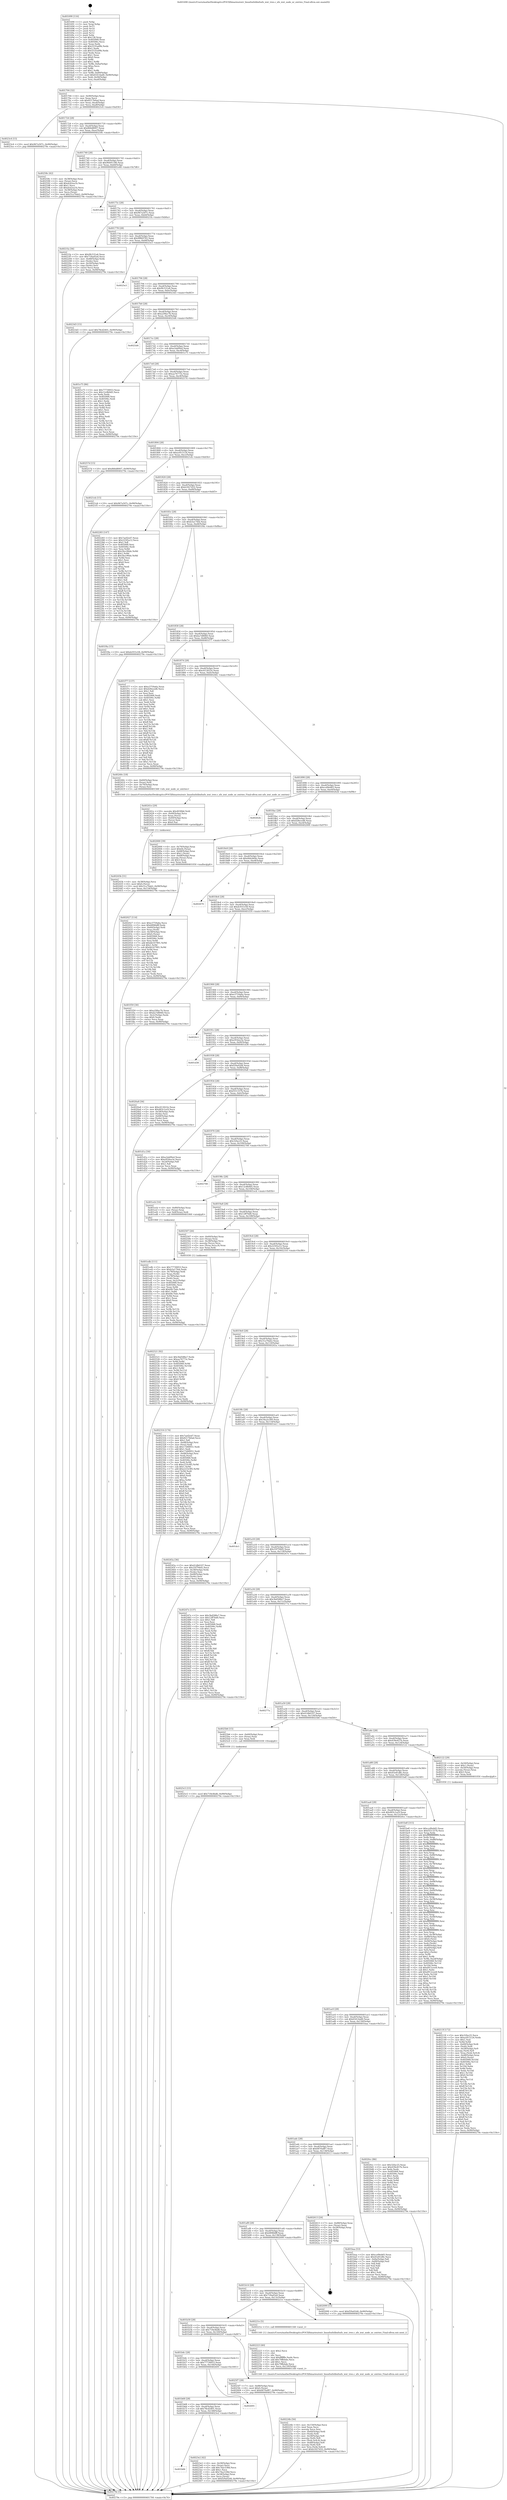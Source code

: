 digraph "0x401690" {
  label = "0x401690 (/mnt/c/Users/mathe/Desktop/tcc/POCII/binaries/extr_linuxfsxfslibxfsxfs_iext_tree.c_xfs_iext_node_nr_entries_Final-ollvm.out::main(0))"
  labelloc = "t"
  node[shape=record]

  Entry [label="",width=0.3,height=0.3,shape=circle,fillcolor=black,style=filled]
  "0x401704" [label="{
     0x401704 [32]\l
     | [instrs]\l
     &nbsp;&nbsp;0x401704 \<+6\>: mov -0x90(%rbp),%eax\l
     &nbsp;&nbsp;0x40170a \<+2\>: mov %eax,%ecx\l
     &nbsp;&nbsp;0x40170c \<+6\>: sub $0x8217b0ad,%ecx\l
     &nbsp;&nbsp;0x401712 \<+6\>: mov %eax,-0xa4(%rbp)\l
     &nbsp;&nbsp;0x401718 \<+6\>: mov %ecx,-0xa8(%rbp)\l
     &nbsp;&nbsp;0x40171e \<+6\>: je 00000000004023c4 \<main+0xd34\>\l
  }"]
  "0x4023c4" [label="{
     0x4023c4 [15]\l
     | [instrs]\l
     &nbsp;&nbsp;0x4023c4 \<+10\>: movl $0x967a507c,-0x90(%rbp)\l
     &nbsp;&nbsp;0x4023ce \<+5\>: jmp 000000000040279e \<main+0x110e\>\l
  }"]
  "0x401724" [label="{
     0x401724 [28]\l
     | [instrs]\l
     &nbsp;&nbsp;0x401724 \<+5\>: jmp 0000000000401729 \<main+0x99\>\l
     &nbsp;&nbsp;0x401729 \<+6\>: mov -0xa4(%rbp),%eax\l
     &nbsp;&nbsp;0x40172f \<+5\>: sub $0x866d8007,%eax\l
     &nbsp;&nbsp;0x401734 \<+6\>: mov %eax,-0xac(%rbp)\l
     &nbsp;&nbsp;0x40173a \<+6\>: je 000000000040258c \<main+0xefc\>\l
  }"]
  Exit [label="",width=0.3,height=0.3,shape=circle,fillcolor=black,style=filled,peripheries=2]
  "0x40258c" [label="{
     0x40258c [42]\l
     | [instrs]\l
     &nbsp;&nbsp;0x40258c \<+4\>: mov -0x38(%rbp),%rax\l
     &nbsp;&nbsp;0x402590 \<+2\>: mov (%rax),%ecx\l
     &nbsp;&nbsp;0x402592 \<+6\>: add $0xdcb2ea1b,%ecx\l
     &nbsp;&nbsp;0x402598 \<+3\>: add $0x1,%ecx\l
     &nbsp;&nbsp;0x40259b \<+6\>: sub $0xdcb2ea1b,%ecx\l
     &nbsp;&nbsp;0x4025a1 \<+4\>: mov -0x38(%rbp),%rax\l
     &nbsp;&nbsp;0x4025a5 \<+2\>: mov %ecx,(%rax)\l
     &nbsp;&nbsp;0x4025a7 \<+10\>: movl $0x31a79ab2,-0x90(%rbp)\l
     &nbsp;&nbsp;0x4025b1 \<+5\>: jmp 000000000040279e \<main+0x110e\>\l
  }"]
  "0x401740" [label="{
     0x401740 [28]\l
     | [instrs]\l
     &nbsp;&nbsp;0x401740 \<+5\>: jmp 0000000000401745 \<main+0xb5\>\l
     &nbsp;&nbsp;0x401745 \<+6\>: mov -0xa4(%rbp),%eax\l
     &nbsp;&nbsp;0x40174b \<+5\>: sub $0x96491186,%eax\l
     &nbsp;&nbsp;0x401750 \<+6\>: mov %eax,-0xb0(%rbp)\l
     &nbsp;&nbsp;0x401756 \<+6\>: je 0000000000401e66 \<main+0x7d6\>\l
  }"]
  "0x4025c5" [label="{
     0x4025c5 [15]\l
     | [instrs]\l
     &nbsp;&nbsp;0x4025c5 \<+10\>: movl $0x718e4bd6,-0x90(%rbp)\l
     &nbsp;&nbsp;0x4025cf \<+5\>: jmp 000000000040279e \<main+0x110e\>\l
  }"]
  "0x401e66" [label="{
     0x401e66\l
  }", style=dashed]
  "0x40175c" [label="{
     0x40175c [28]\l
     | [instrs]\l
     &nbsp;&nbsp;0x40175c \<+5\>: jmp 0000000000401761 \<main+0xd1\>\l
     &nbsp;&nbsp;0x401761 \<+6\>: mov -0xa4(%rbp),%eax\l
     &nbsp;&nbsp;0x401767 \<+5\>: sub $0x967a507c,%eax\l
     &nbsp;&nbsp;0x40176c \<+6\>: mov %eax,-0xb4(%rbp)\l
     &nbsp;&nbsp;0x401772 \<+6\>: je 00000000004021fa \<main+0xb6a\>\l
  }"]
  "0x402521" [label="{
     0x402521 [92]\l
     | [instrs]\l
     &nbsp;&nbsp;0x402521 \<+5\>: mov $0x3bd588a7,%edx\l
     &nbsp;&nbsp;0x402526 \<+5\>: mov $0xaa76773c,%esi\l
     &nbsp;&nbsp;0x40252b \<+3\>: xor %r8d,%r8d\l
     &nbsp;&nbsp;0x40252e \<+8\>: mov 0x405068,%r9d\l
     &nbsp;&nbsp;0x402536 \<+8\>: mov 0x40506c,%r10d\l
     &nbsp;&nbsp;0x40253e \<+4\>: sub $0x1,%r8d\l
     &nbsp;&nbsp;0x402542 \<+3\>: mov %r9d,%r11d\l
     &nbsp;&nbsp;0x402545 \<+3\>: add %r8d,%r11d\l
     &nbsp;&nbsp;0x402548 \<+4\>: imul %r11d,%r9d\l
     &nbsp;&nbsp;0x40254c \<+4\>: and $0x1,%r9d\l
     &nbsp;&nbsp;0x402550 \<+4\>: cmp $0x0,%r9d\l
     &nbsp;&nbsp;0x402554 \<+3\>: sete %bl\l
     &nbsp;&nbsp;0x402557 \<+4\>: cmp $0xa,%r10d\l
     &nbsp;&nbsp;0x40255b \<+4\>: setl %r14b\l
     &nbsp;&nbsp;0x40255f \<+3\>: mov %bl,%r15b\l
     &nbsp;&nbsp;0x402562 \<+3\>: and %r14b,%r15b\l
     &nbsp;&nbsp;0x402565 \<+3\>: xor %r14b,%bl\l
     &nbsp;&nbsp;0x402568 \<+3\>: or %bl,%r15b\l
     &nbsp;&nbsp;0x40256b \<+4\>: test $0x1,%r15b\l
     &nbsp;&nbsp;0x40256f \<+3\>: cmovne %esi,%edx\l
     &nbsp;&nbsp;0x402572 \<+6\>: mov %edx,-0x90(%rbp)\l
     &nbsp;&nbsp;0x402578 \<+5\>: jmp 000000000040279e \<main+0x110e\>\l
  }"]
  "0x4021fa" [label="{
     0x4021fa [36]\l
     | [instrs]\l
     &nbsp;&nbsp;0x4021fa \<+5\>: mov $0x9fc531a6,%eax\l
     &nbsp;&nbsp;0x4021ff \<+5\>: mov $0x718ad5a4,%ecx\l
     &nbsp;&nbsp;0x402204 \<+4\>: mov -0x48(%rbp),%rdx\l
     &nbsp;&nbsp;0x402208 \<+2\>: mov (%rdx),%esi\l
     &nbsp;&nbsp;0x40220a \<+4\>: mov -0x50(%rbp),%rdx\l
     &nbsp;&nbsp;0x40220e \<+2\>: cmp (%rdx),%esi\l
     &nbsp;&nbsp;0x402210 \<+3\>: cmovl %ecx,%eax\l
     &nbsp;&nbsp;0x402213 \<+6\>: mov %eax,-0x90(%rbp)\l
     &nbsp;&nbsp;0x402219 \<+5\>: jmp 000000000040279e \<main+0x110e\>\l
  }"]
  "0x401778" [label="{
     0x401778 [28]\l
     | [instrs]\l
     &nbsp;&nbsp;0x401778 \<+5\>: jmp 000000000040177d \<main+0xed\>\l
     &nbsp;&nbsp;0x40177d \<+6\>: mov -0xa4(%rbp),%eax\l
     &nbsp;&nbsp;0x401783 \<+5\>: sub $0x9f869765,%eax\l
     &nbsp;&nbsp;0x401788 \<+6\>: mov %eax,-0xb8(%rbp)\l
     &nbsp;&nbsp;0x40178e \<+6\>: je 00000000004025e3 \<main+0xf53\>\l
  }"]
  "0x40243b" [label="{
     0x40243b [31]\l
     | [instrs]\l
     &nbsp;&nbsp;0x40243b \<+4\>: mov -0x38(%rbp),%rcx\l
     &nbsp;&nbsp;0x40243f \<+6\>: movl $0x0,(%rcx)\l
     &nbsp;&nbsp;0x402445 \<+10\>: movl $0x31a79ab2,-0x90(%rbp)\l
     &nbsp;&nbsp;0x40244f \<+6\>: mov %eax,-0x154(%rbp)\l
     &nbsp;&nbsp;0x402455 \<+5\>: jmp 000000000040279e \<main+0x110e\>\l
  }"]
  "0x4025e3" [label="{
     0x4025e3\l
  }", style=dashed]
  "0x401794" [label="{
     0x401794 [28]\l
     | [instrs]\l
     &nbsp;&nbsp;0x401794 \<+5\>: jmp 0000000000401799 \<main+0x109\>\l
     &nbsp;&nbsp;0x401799 \<+6\>: mov -0xa4(%rbp),%eax\l
     &nbsp;&nbsp;0x40179f \<+5\>: sub $0x9fc531a6,%eax\l
     &nbsp;&nbsp;0x4017a4 \<+6\>: mov %eax,-0xbc(%rbp)\l
     &nbsp;&nbsp;0x4017aa \<+6\>: je 00000000004023d3 \<main+0xd43\>\l
  }"]
  "0x40241e" [label="{
     0x40241e [29]\l
     | [instrs]\l
     &nbsp;&nbsp;0x40241e \<+10\>: movabs $0x4030b6,%rdi\l
     &nbsp;&nbsp;0x402428 \<+4\>: mov -0x40(%rbp),%rcx\l
     &nbsp;&nbsp;0x40242c \<+2\>: mov %eax,(%rcx)\l
     &nbsp;&nbsp;0x40242e \<+4\>: mov -0x40(%rbp),%rcx\l
     &nbsp;&nbsp;0x402432 \<+2\>: mov (%rcx),%esi\l
     &nbsp;&nbsp;0x402434 \<+2\>: mov $0x0,%al\l
     &nbsp;&nbsp;0x402436 \<+5\>: call 0000000000401040 \<printf@plt\>\l
     | [calls]\l
     &nbsp;&nbsp;0x401040 \{1\} (unknown)\l
  }"]
  "0x4023d3" [label="{
     0x4023d3 [15]\l
     | [instrs]\l
     &nbsp;&nbsp;0x4023d3 \<+10\>: movl $0x78cd2401,-0x90(%rbp)\l
     &nbsp;&nbsp;0x4023dd \<+5\>: jmp 000000000040279e \<main+0x110e\>\l
  }"]
  "0x4017b0" [label="{
     0x4017b0 [28]\l
     | [instrs]\l
     &nbsp;&nbsp;0x4017b0 \<+5\>: jmp 00000000004017b5 \<main+0x125\>\l
     &nbsp;&nbsp;0x4017b5 \<+6\>: mov -0xa4(%rbp),%eax\l
     &nbsp;&nbsp;0x4017bb \<+5\>: sub $0xa29fac7b,%eax\l
     &nbsp;&nbsp;0x4017c0 \<+6\>: mov %eax,-0xc0(%rbp)\l
     &nbsp;&nbsp;0x4017c6 \<+6\>: je 00000000004025d4 \<main+0xf44\>\l
  }"]
  "0x401b84" [label="{
     0x401b84\l
  }", style=dashed]
  "0x4025d4" [label="{
     0x4025d4\l
  }", style=dashed]
  "0x4017cc" [label="{
     0x4017cc [28]\l
     | [instrs]\l
     &nbsp;&nbsp;0x4017cc \<+5\>: jmp 00000000004017d1 \<main+0x141\>\l
     &nbsp;&nbsp;0x4017d1 \<+6\>: mov -0xa4(%rbp),%eax\l
     &nbsp;&nbsp;0x4017d7 \<+5\>: sub $0xa3abf9ed,%eax\l
     &nbsp;&nbsp;0x4017dc \<+6\>: mov %eax,-0xc4(%rbp)\l
     &nbsp;&nbsp;0x4017e2 \<+6\>: je 0000000000401e75 \<main+0x7e5\>\l
  }"]
  "0x4023e2" [label="{
     0x4023e2 [42]\l
     | [instrs]\l
     &nbsp;&nbsp;0x4023e2 \<+4\>: mov -0x58(%rbp),%rax\l
     &nbsp;&nbsp;0x4023e6 \<+2\>: mov (%rax),%ecx\l
     &nbsp;&nbsp;0x4023e8 \<+6\>: add $0x74ac538d,%ecx\l
     &nbsp;&nbsp;0x4023ee \<+3\>: add $0x1,%ecx\l
     &nbsp;&nbsp;0x4023f1 \<+6\>: sub $0x74ac538d,%ecx\l
     &nbsp;&nbsp;0x4023f7 \<+4\>: mov -0x58(%rbp),%rax\l
     &nbsp;&nbsp;0x4023fb \<+2\>: mov %ecx,(%rax)\l
     &nbsp;&nbsp;0x4023fd \<+10\>: movl $0xf29a02d4,-0x90(%rbp)\l
     &nbsp;&nbsp;0x402407 \<+5\>: jmp 000000000040279e \<main+0x110e\>\l
  }"]
  "0x401e75" [label="{
     0x401e75 [86]\l
     | [instrs]\l
     &nbsp;&nbsp;0x401e75 \<+5\>: mov $0x77730053,%eax\l
     &nbsp;&nbsp;0x401e7a \<+5\>: mov $0x12c8b9d5,%ecx\l
     &nbsp;&nbsp;0x401e7f \<+2\>: xor %edx,%edx\l
     &nbsp;&nbsp;0x401e81 \<+7\>: mov 0x405068,%esi\l
     &nbsp;&nbsp;0x401e88 \<+7\>: mov 0x40506c,%edi\l
     &nbsp;&nbsp;0x401e8f \<+3\>: sub $0x1,%edx\l
     &nbsp;&nbsp;0x401e92 \<+3\>: mov %esi,%r8d\l
     &nbsp;&nbsp;0x401e95 \<+3\>: add %edx,%r8d\l
     &nbsp;&nbsp;0x401e98 \<+4\>: imul %r8d,%esi\l
     &nbsp;&nbsp;0x401e9c \<+3\>: and $0x1,%esi\l
     &nbsp;&nbsp;0x401e9f \<+3\>: cmp $0x0,%esi\l
     &nbsp;&nbsp;0x401ea2 \<+4\>: sete %r9b\l
     &nbsp;&nbsp;0x401ea6 \<+3\>: cmp $0xa,%edi\l
     &nbsp;&nbsp;0x401ea9 \<+4\>: setl %r10b\l
     &nbsp;&nbsp;0x401ead \<+3\>: mov %r9b,%r11b\l
     &nbsp;&nbsp;0x401eb0 \<+3\>: and %r10b,%r11b\l
     &nbsp;&nbsp;0x401eb3 \<+3\>: xor %r10b,%r9b\l
     &nbsp;&nbsp;0x401eb6 \<+3\>: or %r9b,%r11b\l
     &nbsp;&nbsp;0x401eb9 \<+4\>: test $0x1,%r11b\l
     &nbsp;&nbsp;0x401ebd \<+3\>: cmovne %ecx,%eax\l
     &nbsp;&nbsp;0x401ec0 \<+6\>: mov %eax,-0x90(%rbp)\l
     &nbsp;&nbsp;0x401ec6 \<+5\>: jmp 000000000040279e \<main+0x110e\>\l
  }"]
  "0x4017e8" [label="{
     0x4017e8 [28]\l
     | [instrs]\l
     &nbsp;&nbsp;0x4017e8 \<+5\>: jmp 00000000004017ed \<main+0x15d\>\l
     &nbsp;&nbsp;0x4017ed \<+6\>: mov -0xa4(%rbp),%eax\l
     &nbsp;&nbsp;0x4017f3 \<+5\>: sub $0xaa76773c,%eax\l
     &nbsp;&nbsp;0x4017f8 \<+6\>: mov %eax,-0xc8(%rbp)\l
     &nbsp;&nbsp;0x4017fe \<+6\>: je 000000000040257d \<main+0xeed\>\l
  }"]
  "0x401b68" [label="{
     0x401b68 [28]\l
     | [instrs]\l
     &nbsp;&nbsp;0x401b68 \<+5\>: jmp 0000000000401b6d \<main+0x4dd\>\l
     &nbsp;&nbsp;0x401b6d \<+6\>: mov -0xa4(%rbp),%eax\l
     &nbsp;&nbsp;0x401b73 \<+5\>: sub $0x78cd2401,%eax\l
     &nbsp;&nbsp;0x401b78 \<+6\>: mov %eax,-0x148(%rbp)\l
     &nbsp;&nbsp;0x401b7e \<+6\>: je 00000000004023e2 \<main+0xd52\>\l
  }"]
  "0x40257d" [label="{
     0x40257d [15]\l
     | [instrs]\l
     &nbsp;&nbsp;0x40257d \<+10\>: movl $0x866d8007,-0x90(%rbp)\l
     &nbsp;&nbsp;0x402587 \<+5\>: jmp 000000000040279e \<main+0x110e\>\l
  }"]
  "0x401804" [label="{
     0x401804 [28]\l
     | [instrs]\l
     &nbsp;&nbsp;0x401804 \<+5\>: jmp 0000000000401809 \<main+0x179\>\l
     &nbsp;&nbsp;0x401809 \<+6\>: mov -0xa4(%rbp),%eax\l
     &nbsp;&nbsp;0x40180f \<+5\>: sub $0xac815124,%eax\l
     &nbsp;&nbsp;0x401814 \<+6\>: mov %eax,-0xcc(%rbp)\l
     &nbsp;&nbsp;0x40181a \<+6\>: je 00000000004021eb \<main+0xb5b\>\l
  }"]
  "0x402691" [label="{
     0x402691\l
  }", style=dashed]
  "0x4021eb" [label="{
     0x4021eb [15]\l
     | [instrs]\l
     &nbsp;&nbsp;0x4021eb \<+10\>: movl $0x967a507c,-0x90(%rbp)\l
     &nbsp;&nbsp;0x4021f5 \<+5\>: jmp 000000000040279e \<main+0x110e\>\l
  }"]
  "0x401820" [label="{
     0x401820 [28]\l
     | [instrs]\l
     &nbsp;&nbsp;0x401820 \<+5\>: jmp 0000000000401825 \<main+0x195\>\l
     &nbsp;&nbsp;0x401825 \<+6\>: mov -0xa4(%rbp),%eax\l
     &nbsp;&nbsp;0x40182b \<+5\>: sub $0xb1827d32,%eax\l
     &nbsp;&nbsp;0x401830 \<+6\>: mov %eax,-0xd0(%rbp)\l
     &nbsp;&nbsp;0x401836 \<+6\>: je 0000000000402283 \<main+0xbf3\>\l
  }"]
  "0x401b4c" [label="{
     0x401b4c [28]\l
     | [instrs]\l
     &nbsp;&nbsp;0x401b4c \<+5\>: jmp 0000000000401b51 \<main+0x4c1\>\l
     &nbsp;&nbsp;0x401b51 \<+6\>: mov -0xa4(%rbp),%eax\l
     &nbsp;&nbsp;0x401b57 \<+5\>: sub $0x77730053,%eax\l
     &nbsp;&nbsp;0x401b5c \<+6\>: mov %eax,-0x144(%rbp)\l
     &nbsp;&nbsp;0x401b62 \<+6\>: je 0000000000402691 \<main+0x1001\>\l
  }"]
  "0x402283" [label="{
     0x402283 [147]\l
     | [instrs]\l
     &nbsp;&nbsp;0x402283 \<+5\>: mov $0x7aef2ed7,%eax\l
     &nbsp;&nbsp;0x402288 \<+5\>: mov $0x225f2a12,%ecx\l
     &nbsp;&nbsp;0x40228d \<+2\>: mov $0x1,%dl\l
     &nbsp;&nbsp;0x40228f \<+7\>: mov 0x405068,%esi\l
     &nbsp;&nbsp;0x402296 \<+7\>: mov 0x40506c,%edi\l
     &nbsp;&nbsp;0x40229d \<+3\>: mov %esi,%r8d\l
     &nbsp;&nbsp;0x4022a0 \<+7\>: add $0x5bcc96de,%r8d\l
     &nbsp;&nbsp;0x4022a7 \<+4\>: sub $0x1,%r8d\l
     &nbsp;&nbsp;0x4022ab \<+7\>: sub $0x5bcc96de,%r8d\l
     &nbsp;&nbsp;0x4022b2 \<+4\>: imul %r8d,%esi\l
     &nbsp;&nbsp;0x4022b6 \<+3\>: and $0x1,%esi\l
     &nbsp;&nbsp;0x4022b9 \<+3\>: cmp $0x0,%esi\l
     &nbsp;&nbsp;0x4022bc \<+4\>: sete %r9b\l
     &nbsp;&nbsp;0x4022c0 \<+3\>: cmp $0xa,%edi\l
     &nbsp;&nbsp;0x4022c3 \<+4\>: setl %r10b\l
     &nbsp;&nbsp;0x4022c7 \<+3\>: mov %r9b,%r11b\l
     &nbsp;&nbsp;0x4022ca \<+4\>: xor $0xff,%r11b\l
     &nbsp;&nbsp;0x4022ce \<+3\>: mov %r10b,%bl\l
     &nbsp;&nbsp;0x4022d1 \<+3\>: xor $0xff,%bl\l
     &nbsp;&nbsp;0x4022d4 \<+3\>: xor $0x1,%dl\l
     &nbsp;&nbsp;0x4022d7 \<+3\>: mov %r11b,%r14b\l
     &nbsp;&nbsp;0x4022da \<+4\>: and $0xff,%r14b\l
     &nbsp;&nbsp;0x4022de \<+3\>: and %dl,%r9b\l
     &nbsp;&nbsp;0x4022e1 \<+3\>: mov %bl,%r15b\l
     &nbsp;&nbsp;0x4022e4 \<+4\>: and $0xff,%r15b\l
     &nbsp;&nbsp;0x4022e8 \<+3\>: and %dl,%r10b\l
     &nbsp;&nbsp;0x4022eb \<+3\>: or %r9b,%r14b\l
     &nbsp;&nbsp;0x4022ee \<+3\>: or %r10b,%r15b\l
     &nbsp;&nbsp;0x4022f1 \<+3\>: xor %r15b,%r14b\l
     &nbsp;&nbsp;0x4022f4 \<+3\>: or %bl,%r11b\l
     &nbsp;&nbsp;0x4022f7 \<+4\>: xor $0xff,%r11b\l
     &nbsp;&nbsp;0x4022fb \<+3\>: or $0x1,%dl\l
     &nbsp;&nbsp;0x4022fe \<+3\>: and %dl,%r11b\l
     &nbsp;&nbsp;0x402301 \<+3\>: or %r11b,%r14b\l
     &nbsp;&nbsp;0x402304 \<+4\>: test $0x1,%r14b\l
     &nbsp;&nbsp;0x402308 \<+3\>: cmovne %ecx,%eax\l
     &nbsp;&nbsp;0x40230b \<+6\>: mov %eax,-0x90(%rbp)\l
     &nbsp;&nbsp;0x402311 \<+5\>: jmp 000000000040279e \<main+0x110e\>\l
  }"]
  "0x40183c" [label="{
     0x40183c [28]\l
     | [instrs]\l
     &nbsp;&nbsp;0x40183c \<+5\>: jmp 0000000000401841 \<main+0x1b1\>\l
     &nbsp;&nbsp;0x401841 \<+6\>: mov -0xa4(%rbp),%eax\l
     &nbsp;&nbsp;0x401847 \<+5\>: sub $0xb3a17feb,%eax\l
     &nbsp;&nbsp;0x40184c \<+6\>: mov %eax,-0xd4(%rbp)\l
     &nbsp;&nbsp;0x401852 \<+6\>: je 0000000000401f4a \<main+0x8ba\>\l
  }"]
  "0x4025f7" [label="{
     0x4025f7 [28]\l
     | [instrs]\l
     &nbsp;&nbsp;0x4025f7 \<+7\>: mov -0x88(%rbp),%rax\l
     &nbsp;&nbsp;0x4025fe \<+6\>: movl $0x0,(%rax)\l
     &nbsp;&nbsp;0x402604 \<+10\>: movl $0x6870af87,-0x90(%rbp)\l
     &nbsp;&nbsp;0x40260e \<+5\>: jmp 000000000040279e \<main+0x110e\>\l
  }"]
  "0x401f4a" [label="{
     0x401f4a [15]\l
     | [instrs]\l
     &nbsp;&nbsp;0x401f4a \<+10\>: movl $0xdc931e58,-0x90(%rbp)\l
     &nbsp;&nbsp;0x401f54 \<+5\>: jmp 000000000040279e \<main+0x110e\>\l
  }"]
  "0x401858" [label="{
     0x401858 [28]\l
     | [instrs]\l
     &nbsp;&nbsp;0x401858 \<+5\>: jmp 000000000040185d \<main+0x1cd\>\l
     &nbsp;&nbsp;0x40185d \<+6\>: mov -0xa4(%rbp),%eax\l
     &nbsp;&nbsp;0x401863 \<+5\>: sub $0xba7d8060,%eax\l
     &nbsp;&nbsp;0x401868 \<+6\>: mov %eax,-0xd8(%rbp)\l
     &nbsp;&nbsp;0x40186e \<+6\>: je 0000000000401f77 \<main+0x8e7\>\l
  }"]
  "0x40224b" [label="{
     0x40224b [56]\l
     | [instrs]\l
     &nbsp;&nbsp;0x40224b \<+6\>: mov -0x150(%rbp),%ecx\l
     &nbsp;&nbsp;0x402251 \<+3\>: imul %eax,%ecx\l
     &nbsp;&nbsp;0x402254 \<+3\>: movslq %ecx,%rsi\l
     &nbsp;&nbsp;0x402257 \<+4\>: mov -0x60(%rbp),%rdi\l
     &nbsp;&nbsp;0x40225b \<+3\>: mov (%rdi),%rdi\l
     &nbsp;&nbsp;0x40225e \<+4\>: mov -0x58(%rbp),%r8\l
     &nbsp;&nbsp;0x402262 \<+3\>: movslq (%r8),%r8\l
     &nbsp;&nbsp;0x402265 \<+4\>: mov (%rdi,%r8,8),%rdi\l
     &nbsp;&nbsp;0x402269 \<+4\>: mov -0x48(%rbp),%r8\l
     &nbsp;&nbsp;0x40226d \<+3\>: movslq (%r8),%r8\l
     &nbsp;&nbsp;0x402270 \<+4\>: mov %rsi,(%rdi,%r8,8)\l
     &nbsp;&nbsp;0x402274 \<+10\>: movl $0xb1827d32,-0x90(%rbp)\l
     &nbsp;&nbsp;0x40227e \<+5\>: jmp 000000000040279e \<main+0x110e\>\l
  }"]
  "0x401f77" [label="{
     0x401f77 [137]\l
     | [instrs]\l
     &nbsp;&nbsp;0x401f77 \<+5\>: mov $0xe3759a6a,%eax\l
     &nbsp;&nbsp;0x401f7c \<+5\>: mov $0xd28eced6,%ecx\l
     &nbsp;&nbsp;0x401f81 \<+2\>: mov $0x1,%dl\l
     &nbsp;&nbsp;0x401f83 \<+2\>: xor %esi,%esi\l
     &nbsp;&nbsp;0x401f85 \<+7\>: mov 0x405068,%edi\l
     &nbsp;&nbsp;0x401f8c \<+8\>: mov 0x40506c,%r8d\l
     &nbsp;&nbsp;0x401f94 \<+3\>: sub $0x1,%esi\l
     &nbsp;&nbsp;0x401f97 \<+3\>: mov %edi,%r9d\l
     &nbsp;&nbsp;0x401f9a \<+3\>: add %esi,%r9d\l
     &nbsp;&nbsp;0x401f9d \<+4\>: imul %r9d,%edi\l
     &nbsp;&nbsp;0x401fa1 \<+3\>: and $0x1,%edi\l
     &nbsp;&nbsp;0x401fa4 \<+3\>: cmp $0x0,%edi\l
     &nbsp;&nbsp;0x401fa7 \<+4\>: sete %r10b\l
     &nbsp;&nbsp;0x401fab \<+4\>: cmp $0xa,%r8d\l
     &nbsp;&nbsp;0x401faf \<+4\>: setl %r11b\l
     &nbsp;&nbsp;0x401fb3 \<+3\>: mov %r10b,%bl\l
     &nbsp;&nbsp;0x401fb6 \<+3\>: xor $0xff,%bl\l
     &nbsp;&nbsp;0x401fb9 \<+3\>: mov %r11b,%r14b\l
     &nbsp;&nbsp;0x401fbc \<+4\>: xor $0xff,%r14b\l
     &nbsp;&nbsp;0x401fc0 \<+3\>: xor $0x1,%dl\l
     &nbsp;&nbsp;0x401fc3 \<+3\>: mov %bl,%r15b\l
     &nbsp;&nbsp;0x401fc6 \<+4\>: and $0xff,%r15b\l
     &nbsp;&nbsp;0x401fca \<+3\>: and %dl,%r10b\l
     &nbsp;&nbsp;0x401fcd \<+3\>: mov %r14b,%r12b\l
     &nbsp;&nbsp;0x401fd0 \<+4\>: and $0xff,%r12b\l
     &nbsp;&nbsp;0x401fd4 \<+3\>: and %dl,%r11b\l
     &nbsp;&nbsp;0x401fd7 \<+3\>: or %r10b,%r15b\l
     &nbsp;&nbsp;0x401fda \<+3\>: or %r11b,%r12b\l
     &nbsp;&nbsp;0x401fdd \<+3\>: xor %r12b,%r15b\l
     &nbsp;&nbsp;0x401fe0 \<+3\>: or %r14b,%bl\l
     &nbsp;&nbsp;0x401fe3 \<+3\>: xor $0xff,%bl\l
     &nbsp;&nbsp;0x401fe6 \<+3\>: or $0x1,%dl\l
     &nbsp;&nbsp;0x401fe9 \<+2\>: and %dl,%bl\l
     &nbsp;&nbsp;0x401feb \<+3\>: or %bl,%r15b\l
     &nbsp;&nbsp;0x401fee \<+4\>: test $0x1,%r15b\l
     &nbsp;&nbsp;0x401ff2 \<+3\>: cmovne %ecx,%eax\l
     &nbsp;&nbsp;0x401ff5 \<+6\>: mov %eax,-0x90(%rbp)\l
     &nbsp;&nbsp;0x401ffb \<+5\>: jmp 000000000040279e \<main+0x110e\>\l
  }"]
  "0x401874" [label="{
     0x401874 [28]\l
     | [instrs]\l
     &nbsp;&nbsp;0x401874 \<+5\>: jmp 0000000000401879 \<main+0x1e9\>\l
     &nbsp;&nbsp;0x401879 \<+6\>: mov -0xa4(%rbp),%eax\l
     &nbsp;&nbsp;0x40187f \<+5\>: sub $0xc612622e,%eax\l
     &nbsp;&nbsp;0x401884 \<+6\>: mov %eax,-0xdc(%rbp)\l
     &nbsp;&nbsp;0x40188a \<+6\>: je 000000000040240c \<main+0xd7c\>\l
  }"]
  "0x402223" [label="{
     0x402223 [40]\l
     | [instrs]\l
     &nbsp;&nbsp;0x402223 \<+5\>: mov $0x2,%ecx\l
     &nbsp;&nbsp;0x402228 \<+1\>: cltd\l
     &nbsp;&nbsp;0x402229 \<+2\>: idiv %ecx\l
     &nbsp;&nbsp;0x40222b \<+6\>: imul $0xfffffffe,%edx,%ecx\l
     &nbsp;&nbsp;0x402231 \<+6\>: add $0x79ffebde,%ecx\l
     &nbsp;&nbsp;0x402237 \<+3\>: add $0x1,%ecx\l
     &nbsp;&nbsp;0x40223a \<+6\>: sub $0x79ffebde,%ecx\l
     &nbsp;&nbsp;0x402240 \<+6\>: mov %ecx,-0x150(%rbp)\l
     &nbsp;&nbsp;0x402246 \<+5\>: call 0000000000401160 \<next_i\>\l
     | [calls]\l
     &nbsp;&nbsp;0x401160 \{1\} (/mnt/c/Users/mathe/Desktop/tcc/POCII/binaries/extr_linuxfsxfslibxfsxfs_iext_tree.c_xfs_iext_node_nr_entries_Final-ollvm.out::next_i)\l
  }"]
  "0x40240c" [label="{
     0x40240c [18]\l
     | [instrs]\l
     &nbsp;&nbsp;0x40240c \<+4\>: mov -0x60(%rbp),%rax\l
     &nbsp;&nbsp;0x402410 \<+3\>: mov (%rax),%rdi\l
     &nbsp;&nbsp;0x402413 \<+4\>: mov -0x70(%rbp),%rax\l
     &nbsp;&nbsp;0x402417 \<+2\>: mov (%rax),%esi\l
     &nbsp;&nbsp;0x402419 \<+5\>: call 0000000000401560 \<xfs_iext_node_nr_entries\>\l
     | [calls]\l
     &nbsp;&nbsp;0x401560 \{1\} (/mnt/c/Users/mathe/Desktop/tcc/POCII/binaries/extr_linuxfsxfslibxfsxfs_iext_tree.c_xfs_iext_node_nr_entries_Final-ollvm.out::xfs_iext_node_nr_entries)\l
  }"]
  "0x401890" [label="{
     0x401890 [28]\l
     | [instrs]\l
     &nbsp;&nbsp;0x401890 \<+5\>: jmp 0000000000401895 \<main+0x205\>\l
     &nbsp;&nbsp;0x401895 \<+6\>: mov -0xa4(%rbp),%eax\l
     &nbsp;&nbsp;0x40189b \<+5\>: sub $0xccd9eb83,%eax\l
     &nbsp;&nbsp;0x4018a0 \<+6\>: mov %eax,-0xe0(%rbp)\l
     &nbsp;&nbsp;0x4018a6 \<+6\>: je 000000000040262b \<main+0xf9b\>\l
  }"]
  "0x401b30" [label="{
     0x401b30 [28]\l
     | [instrs]\l
     &nbsp;&nbsp;0x401b30 \<+5\>: jmp 0000000000401b35 \<main+0x4a5\>\l
     &nbsp;&nbsp;0x401b35 \<+6\>: mov -0xa4(%rbp),%eax\l
     &nbsp;&nbsp;0x401b3b \<+5\>: sub $0x718e4bd6,%eax\l
     &nbsp;&nbsp;0x401b40 \<+6\>: mov %eax,-0x140(%rbp)\l
     &nbsp;&nbsp;0x401b46 \<+6\>: je 00000000004025f7 \<main+0xf67\>\l
  }"]
  "0x40262b" [label="{
     0x40262b\l
  }", style=dashed]
  "0x4018ac" [label="{
     0x4018ac [28]\l
     | [instrs]\l
     &nbsp;&nbsp;0x4018ac \<+5\>: jmp 00000000004018b1 \<main+0x221\>\l
     &nbsp;&nbsp;0x4018b1 \<+6\>: mov -0xa4(%rbp),%eax\l
     &nbsp;&nbsp;0x4018b7 \<+5\>: sub $0xd28eced6,%eax\l
     &nbsp;&nbsp;0x4018bc \<+6\>: mov %eax,-0xe4(%rbp)\l
     &nbsp;&nbsp;0x4018c2 \<+6\>: je 0000000000402000 \<main+0x970\>\l
  }"]
  "0x40221e" [label="{
     0x40221e [5]\l
     | [instrs]\l
     &nbsp;&nbsp;0x40221e \<+5\>: call 0000000000401160 \<next_i\>\l
     | [calls]\l
     &nbsp;&nbsp;0x401160 \{1\} (/mnt/c/Users/mathe/Desktop/tcc/POCII/binaries/extr_linuxfsxfslibxfsxfs_iext_tree.c_xfs_iext_node_nr_entries_Final-ollvm.out::next_i)\l
  }"]
  "0x402000" [label="{
     0x402000 [39]\l
     | [instrs]\l
     &nbsp;&nbsp;0x402000 \<+4\>: mov -0x70(%rbp),%rax\l
     &nbsp;&nbsp;0x402004 \<+6\>: movl $0x64,(%rax)\l
     &nbsp;&nbsp;0x40200a \<+4\>: mov -0x68(%rbp),%rax\l
     &nbsp;&nbsp;0x40200e \<+6\>: movl $0x1,(%rax)\l
     &nbsp;&nbsp;0x402014 \<+4\>: mov -0x68(%rbp),%rax\l
     &nbsp;&nbsp;0x402018 \<+3\>: movslq (%rax),%rax\l
     &nbsp;&nbsp;0x40201b \<+4\>: shl $0x3,%rax\l
     &nbsp;&nbsp;0x40201f \<+3\>: mov %rax,%rdi\l
     &nbsp;&nbsp;0x402022 \<+5\>: call 0000000000401050 \<malloc@plt\>\l
     | [calls]\l
     &nbsp;&nbsp;0x401050 \{1\} (unknown)\l
  }"]
  "0x4018c8" [label="{
     0x4018c8 [28]\l
     | [instrs]\l
     &nbsp;&nbsp;0x4018c8 \<+5\>: jmp 00000000004018cd \<main+0x23d\>\l
     &nbsp;&nbsp;0x4018cd \<+6\>: mov -0xa4(%rbp),%eax\l
     &nbsp;&nbsp;0x4018d3 \<+5\>: sub $0xd4dcb64e,%eax\l
     &nbsp;&nbsp;0x4018d8 \<+6\>: mov %eax,-0xe8(%rbp)\l
     &nbsp;&nbsp;0x4018de \<+6\>: je 0000000000402670 \<main+0xfe0\>\l
  }"]
  "0x40213f" [label="{
     0x40213f [172]\l
     | [instrs]\l
     &nbsp;&nbsp;0x40213f \<+5\>: mov $0x32fac25,%ecx\l
     &nbsp;&nbsp;0x402144 \<+5\>: mov $0xac815124,%edx\l
     &nbsp;&nbsp;0x402149 \<+3\>: mov $0x1,%sil\l
     &nbsp;&nbsp;0x40214c \<+3\>: xor %r8d,%r8d\l
     &nbsp;&nbsp;0x40214f \<+4\>: mov -0x60(%rbp),%rdi\l
     &nbsp;&nbsp;0x402153 \<+3\>: mov (%rdi),%rdi\l
     &nbsp;&nbsp;0x402156 \<+4\>: mov -0x58(%rbp),%r9\l
     &nbsp;&nbsp;0x40215a \<+3\>: movslq (%r9),%r9\l
     &nbsp;&nbsp;0x40215d \<+4\>: mov %rax,(%rdi,%r9,8)\l
     &nbsp;&nbsp;0x402161 \<+4\>: mov -0x48(%rbp),%rax\l
     &nbsp;&nbsp;0x402165 \<+6\>: movl $0x0,(%rax)\l
     &nbsp;&nbsp;0x40216b \<+8\>: mov 0x405068,%r10d\l
     &nbsp;&nbsp;0x402173 \<+8\>: mov 0x40506c,%r11d\l
     &nbsp;&nbsp;0x40217b \<+4\>: sub $0x1,%r8d\l
     &nbsp;&nbsp;0x40217f \<+3\>: mov %r10d,%ebx\l
     &nbsp;&nbsp;0x402182 \<+3\>: add %r8d,%ebx\l
     &nbsp;&nbsp;0x402185 \<+4\>: imul %ebx,%r10d\l
     &nbsp;&nbsp;0x402189 \<+4\>: and $0x1,%r10d\l
     &nbsp;&nbsp;0x40218d \<+4\>: cmp $0x0,%r10d\l
     &nbsp;&nbsp;0x402191 \<+4\>: sete %r14b\l
     &nbsp;&nbsp;0x402195 \<+4\>: cmp $0xa,%r11d\l
     &nbsp;&nbsp;0x402199 \<+4\>: setl %r15b\l
     &nbsp;&nbsp;0x40219d \<+3\>: mov %r14b,%r12b\l
     &nbsp;&nbsp;0x4021a0 \<+4\>: xor $0xff,%r12b\l
     &nbsp;&nbsp;0x4021a4 \<+3\>: mov %r15b,%r13b\l
     &nbsp;&nbsp;0x4021a7 \<+4\>: xor $0xff,%r13b\l
     &nbsp;&nbsp;0x4021ab \<+4\>: xor $0x0,%sil\l
     &nbsp;&nbsp;0x4021af \<+3\>: mov %r12b,%al\l
     &nbsp;&nbsp;0x4021b2 \<+2\>: and $0x0,%al\l
     &nbsp;&nbsp;0x4021b4 \<+3\>: and %sil,%r14b\l
     &nbsp;&nbsp;0x4021b7 \<+3\>: mov %r13b,%dil\l
     &nbsp;&nbsp;0x4021ba \<+4\>: and $0x0,%dil\l
     &nbsp;&nbsp;0x4021be \<+3\>: and %sil,%r15b\l
     &nbsp;&nbsp;0x4021c1 \<+3\>: or %r14b,%al\l
     &nbsp;&nbsp;0x4021c4 \<+3\>: or %r15b,%dil\l
     &nbsp;&nbsp;0x4021c7 \<+3\>: xor %dil,%al\l
     &nbsp;&nbsp;0x4021ca \<+3\>: or %r13b,%r12b\l
     &nbsp;&nbsp;0x4021cd \<+4\>: xor $0xff,%r12b\l
     &nbsp;&nbsp;0x4021d1 \<+4\>: or $0x0,%sil\l
     &nbsp;&nbsp;0x4021d5 \<+3\>: and %sil,%r12b\l
     &nbsp;&nbsp;0x4021d8 \<+3\>: or %r12b,%al\l
     &nbsp;&nbsp;0x4021db \<+2\>: test $0x1,%al\l
     &nbsp;&nbsp;0x4021dd \<+3\>: cmovne %edx,%ecx\l
     &nbsp;&nbsp;0x4021e0 \<+6\>: mov %ecx,-0x90(%rbp)\l
     &nbsp;&nbsp;0x4021e6 \<+5\>: jmp 000000000040279e \<main+0x110e\>\l
  }"]
  "0x402670" [label="{
     0x402670\l
  }", style=dashed]
  "0x4018e4" [label="{
     0x4018e4 [28]\l
     | [instrs]\l
     &nbsp;&nbsp;0x4018e4 \<+5\>: jmp 00000000004018e9 \<main+0x259\>\l
     &nbsp;&nbsp;0x4018e9 \<+6\>: mov -0xa4(%rbp),%eax\l
     &nbsp;&nbsp;0x4018ef \<+5\>: sub $0xdc931e58,%eax\l
     &nbsp;&nbsp;0x4018f4 \<+6\>: mov %eax,-0xec(%rbp)\l
     &nbsp;&nbsp;0x4018fa \<+6\>: je 0000000000401f59 \<main+0x8c9\>\l
  }"]
  "0x401b14" [label="{
     0x401b14 [28]\l
     | [instrs]\l
     &nbsp;&nbsp;0x401b14 \<+5\>: jmp 0000000000401b19 \<main+0x489\>\l
     &nbsp;&nbsp;0x401b19 \<+6\>: mov -0xa4(%rbp),%eax\l
     &nbsp;&nbsp;0x401b1f \<+5\>: sub $0x718ad5a4,%eax\l
     &nbsp;&nbsp;0x401b24 \<+6\>: mov %eax,-0x13c(%rbp)\l
     &nbsp;&nbsp;0x401b2a \<+6\>: je 000000000040221e \<main+0xb8e\>\l
  }"]
  "0x401f59" [label="{
     0x401f59 [30]\l
     | [instrs]\l
     &nbsp;&nbsp;0x401f59 \<+5\>: mov $0xa29fac7b,%eax\l
     &nbsp;&nbsp;0x401f5e \<+5\>: mov $0xba7d8060,%ecx\l
     &nbsp;&nbsp;0x401f63 \<+3\>: mov -0x2c(%rbp),%edx\l
     &nbsp;&nbsp;0x401f66 \<+3\>: cmp $0x0,%edx\l
     &nbsp;&nbsp;0x401f69 \<+3\>: cmove %ecx,%eax\l
     &nbsp;&nbsp;0x401f6c \<+6\>: mov %eax,-0x90(%rbp)\l
     &nbsp;&nbsp;0x401f72 \<+5\>: jmp 000000000040279e \<main+0x110e\>\l
  }"]
  "0x401900" [label="{
     0x401900 [28]\l
     | [instrs]\l
     &nbsp;&nbsp;0x401900 \<+5\>: jmp 0000000000401905 \<main+0x275\>\l
     &nbsp;&nbsp;0x401905 \<+6\>: mov -0xa4(%rbp),%eax\l
     &nbsp;&nbsp;0x40190b \<+5\>: sub $0xe3759a6a,%eax\l
     &nbsp;&nbsp;0x401910 \<+6\>: mov %eax,-0xf0(%rbp)\l
     &nbsp;&nbsp;0x401916 \<+6\>: je 00000000004026c1 \<main+0x1031\>\l
  }"]
  "0x402099" [label="{
     0x402099 [15]\l
     | [instrs]\l
     &nbsp;&nbsp;0x402099 \<+10\>: movl $0xf29a02d4,-0x90(%rbp)\l
     &nbsp;&nbsp;0x4020a3 \<+5\>: jmp 000000000040279e \<main+0x110e\>\l
  }"]
  "0x4026c1" [label="{
     0x4026c1\l
  }", style=dashed]
  "0x40191c" [label="{
     0x40191c [28]\l
     | [instrs]\l
     &nbsp;&nbsp;0x40191c \<+5\>: jmp 0000000000401921 \<main+0x291\>\l
     &nbsp;&nbsp;0x401921 \<+6\>: mov -0xa4(%rbp),%eax\l
     &nbsp;&nbsp;0x401927 \<+5\>: sub $0xe954ee3e,%eax\l
     &nbsp;&nbsp;0x40192c \<+6\>: mov %eax,-0xf4(%rbp)\l
     &nbsp;&nbsp;0x401932 \<+6\>: je 0000000000401d38 \<main+0x6a8\>\l
  }"]
  "0x401af8" [label="{
     0x401af8 [28]\l
     | [instrs]\l
     &nbsp;&nbsp;0x401af8 \<+5\>: jmp 0000000000401afd \<main+0x46d\>\l
     &nbsp;&nbsp;0x401afd \<+6\>: mov -0xa4(%rbp),%eax\l
     &nbsp;&nbsp;0x401b03 \<+5\>: sub $0x6896bfff,%eax\l
     &nbsp;&nbsp;0x401b08 \<+6\>: mov %eax,-0x138(%rbp)\l
     &nbsp;&nbsp;0x401b0e \<+6\>: je 0000000000402099 \<main+0xa09\>\l
  }"]
  "0x401d38" [label="{
     0x401d38\l
  }", style=dashed]
  "0x401938" [label="{
     0x401938 [28]\l
     | [instrs]\l
     &nbsp;&nbsp;0x401938 \<+5\>: jmp 000000000040193d \<main+0x2ad\>\l
     &nbsp;&nbsp;0x40193d \<+6\>: mov -0xa4(%rbp),%eax\l
     &nbsp;&nbsp;0x401943 \<+5\>: sub $0xf29a02d4,%eax\l
     &nbsp;&nbsp;0x401948 \<+6\>: mov %eax,-0xf8(%rbp)\l
     &nbsp;&nbsp;0x40194e \<+6\>: je 00000000004020a8 \<main+0xa18\>\l
  }"]
  "0x402613" [label="{
     0x402613 [24]\l
     | [instrs]\l
     &nbsp;&nbsp;0x402613 \<+7\>: mov -0x88(%rbp),%rax\l
     &nbsp;&nbsp;0x40261a \<+2\>: mov (%rax),%eax\l
     &nbsp;&nbsp;0x40261c \<+4\>: lea -0x28(%rbp),%rsp\l
     &nbsp;&nbsp;0x402620 \<+1\>: pop %rbx\l
     &nbsp;&nbsp;0x402621 \<+2\>: pop %r12\l
     &nbsp;&nbsp;0x402623 \<+2\>: pop %r13\l
     &nbsp;&nbsp;0x402625 \<+2\>: pop %r14\l
     &nbsp;&nbsp;0x402627 \<+2\>: pop %r15\l
     &nbsp;&nbsp;0x402629 \<+1\>: pop %rbp\l
     &nbsp;&nbsp;0x40262a \<+1\>: ret\l
  }"]
  "0x4020a8" [label="{
     0x4020a8 [36]\l
     | [instrs]\l
     &nbsp;&nbsp;0x4020a8 \<+5\>: mov $0xc612622e,%eax\l
     &nbsp;&nbsp;0x4020ad \<+5\>: mov $0x483c1ac9,%ecx\l
     &nbsp;&nbsp;0x4020b2 \<+4\>: mov -0x58(%rbp),%rdx\l
     &nbsp;&nbsp;0x4020b6 \<+2\>: mov (%rdx),%esi\l
     &nbsp;&nbsp;0x4020b8 \<+4\>: mov -0x68(%rbp),%rdx\l
     &nbsp;&nbsp;0x4020bc \<+2\>: cmp (%rdx),%esi\l
     &nbsp;&nbsp;0x4020be \<+3\>: cmovl %ecx,%eax\l
     &nbsp;&nbsp;0x4020c1 \<+6\>: mov %eax,-0x90(%rbp)\l
     &nbsp;&nbsp;0x4020c7 \<+5\>: jmp 000000000040279e \<main+0x110e\>\l
  }"]
  "0x401954" [label="{
     0x401954 [28]\l
     | [instrs]\l
     &nbsp;&nbsp;0x401954 \<+5\>: jmp 0000000000401959 \<main+0x2c9\>\l
     &nbsp;&nbsp;0x401959 \<+6\>: mov -0xa4(%rbp),%eax\l
     &nbsp;&nbsp;0x40195f \<+5\>: sub $0xf351337b,%eax\l
     &nbsp;&nbsp;0x401964 \<+6\>: mov %eax,-0xfc(%rbp)\l
     &nbsp;&nbsp;0x40196a \<+6\>: je 0000000000401d1a \<main+0x68a\>\l
  }"]
  "0x402027" [label="{
     0x402027 [114]\l
     | [instrs]\l
     &nbsp;&nbsp;0x402027 \<+5\>: mov $0xe3759a6a,%ecx\l
     &nbsp;&nbsp;0x40202c \<+5\>: mov $0x6896bfff,%edx\l
     &nbsp;&nbsp;0x402031 \<+4\>: mov -0x60(%rbp),%rdi\l
     &nbsp;&nbsp;0x402035 \<+3\>: mov %rax,(%rdi)\l
     &nbsp;&nbsp;0x402038 \<+4\>: mov -0x58(%rbp),%rax\l
     &nbsp;&nbsp;0x40203c \<+6\>: movl $0x0,(%rax)\l
     &nbsp;&nbsp;0x402042 \<+7\>: mov 0x405068,%esi\l
     &nbsp;&nbsp;0x402049 \<+8\>: mov 0x40506c,%r8d\l
     &nbsp;&nbsp;0x402051 \<+3\>: mov %esi,%r9d\l
     &nbsp;&nbsp;0x402054 \<+7\>: add $0xbb167901,%r9d\l
     &nbsp;&nbsp;0x40205b \<+4\>: sub $0x1,%r9d\l
     &nbsp;&nbsp;0x40205f \<+7\>: sub $0xbb167901,%r9d\l
     &nbsp;&nbsp;0x402066 \<+4\>: imul %r9d,%esi\l
     &nbsp;&nbsp;0x40206a \<+3\>: and $0x1,%esi\l
     &nbsp;&nbsp;0x40206d \<+3\>: cmp $0x0,%esi\l
     &nbsp;&nbsp;0x402070 \<+4\>: sete %r10b\l
     &nbsp;&nbsp;0x402074 \<+4\>: cmp $0xa,%r8d\l
     &nbsp;&nbsp;0x402078 \<+4\>: setl %r11b\l
     &nbsp;&nbsp;0x40207c \<+3\>: mov %r10b,%bl\l
     &nbsp;&nbsp;0x40207f \<+3\>: and %r11b,%bl\l
     &nbsp;&nbsp;0x402082 \<+3\>: xor %r11b,%r10b\l
     &nbsp;&nbsp;0x402085 \<+3\>: or %r10b,%bl\l
     &nbsp;&nbsp;0x402088 \<+3\>: test $0x1,%bl\l
     &nbsp;&nbsp;0x40208b \<+3\>: cmovne %edx,%ecx\l
     &nbsp;&nbsp;0x40208e \<+6\>: mov %ecx,-0x90(%rbp)\l
     &nbsp;&nbsp;0x402094 \<+5\>: jmp 000000000040279e \<main+0x110e\>\l
  }"]
  "0x401d1a" [label="{
     0x401d1a [30]\l
     | [instrs]\l
     &nbsp;&nbsp;0x401d1a \<+5\>: mov $0xa3abf9ed,%eax\l
     &nbsp;&nbsp;0x401d1f \<+5\>: mov $0xe954ee3e,%ecx\l
     &nbsp;&nbsp;0x401d24 \<+3\>: mov -0x2d(%rbp),%dl\l
     &nbsp;&nbsp;0x401d27 \<+3\>: test $0x1,%dl\l
     &nbsp;&nbsp;0x401d2a \<+3\>: cmovne %ecx,%eax\l
     &nbsp;&nbsp;0x401d2d \<+6\>: mov %eax,-0x90(%rbp)\l
     &nbsp;&nbsp;0x401d33 \<+5\>: jmp 000000000040279e \<main+0x110e\>\l
  }"]
  "0x401970" [label="{
     0x401970 [28]\l
     | [instrs]\l
     &nbsp;&nbsp;0x401970 \<+5\>: jmp 0000000000401975 \<main+0x2e5\>\l
     &nbsp;&nbsp;0x401975 \<+6\>: mov -0xa4(%rbp),%eax\l
     &nbsp;&nbsp;0x40197b \<+5\>: sub $0x32fac25,%eax\l
     &nbsp;&nbsp;0x401980 \<+6\>: mov %eax,-0x100(%rbp)\l
     &nbsp;&nbsp;0x401986 \<+6\>: je 0000000000402708 \<main+0x1078\>\l
  }"]
  "0x401edb" [label="{
     0x401edb [111]\l
     | [instrs]\l
     &nbsp;&nbsp;0x401edb \<+5\>: mov $0x77730053,%ecx\l
     &nbsp;&nbsp;0x401ee0 \<+5\>: mov $0xb3a17feb,%edx\l
     &nbsp;&nbsp;0x401ee5 \<+4\>: mov -0x78(%rbp),%rdi\l
     &nbsp;&nbsp;0x401ee9 \<+2\>: mov %eax,(%rdi)\l
     &nbsp;&nbsp;0x401eeb \<+4\>: mov -0x78(%rbp),%rdi\l
     &nbsp;&nbsp;0x401eef \<+2\>: mov (%rdi),%eax\l
     &nbsp;&nbsp;0x401ef1 \<+3\>: mov %eax,-0x2c(%rbp)\l
     &nbsp;&nbsp;0x401ef4 \<+7\>: mov 0x405068,%eax\l
     &nbsp;&nbsp;0x401efb \<+7\>: mov 0x40506c,%esi\l
     &nbsp;&nbsp;0x401f02 \<+3\>: mov %eax,%r8d\l
     &nbsp;&nbsp;0x401f05 \<+7\>: add $0x68c7bdc,%r8d\l
     &nbsp;&nbsp;0x401f0c \<+4\>: sub $0x1,%r8d\l
     &nbsp;&nbsp;0x401f10 \<+7\>: sub $0x68c7bdc,%r8d\l
     &nbsp;&nbsp;0x401f17 \<+4\>: imul %r8d,%eax\l
     &nbsp;&nbsp;0x401f1b \<+3\>: and $0x1,%eax\l
     &nbsp;&nbsp;0x401f1e \<+3\>: cmp $0x0,%eax\l
     &nbsp;&nbsp;0x401f21 \<+4\>: sete %r9b\l
     &nbsp;&nbsp;0x401f25 \<+3\>: cmp $0xa,%esi\l
     &nbsp;&nbsp;0x401f28 \<+4\>: setl %r10b\l
     &nbsp;&nbsp;0x401f2c \<+3\>: mov %r9b,%r11b\l
     &nbsp;&nbsp;0x401f2f \<+3\>: and %r10b,%r11b\l
     &nbsp;&nbsp;0x401f32 \<+3\>: xor %r10b,%r9b\l
     &nbsp;&nbsp;0x401f35 \<+3\>: or %r9b,%r11b\l
     &nbsp;&nbsp;0x401f38 \<+4\>: test $0x1,%r11b\l
     &nbsp;&nbsp;0x401f3c \<+3\>: cmovne %edx,%ecx\l
     &nbsp;&nbsp;0x401f3f \<+6\>: mov %ecx,-0x90(%rbp)\l
     &nbsp;&nbsp;0x401f45 \<+5\>: jmp 000000000040279e \<main+0x110e\>\l
  }"]
  "0x402708" [label="{
     0x402708\l
  }", style=dashed]
  "0x40198c" [label="{
     0x40198c [28]\l
     | [instrs]\l
     &nbsp;&nbsp;0x40198c \<+5\>: jmp 0000000000401991 \<main+0x301\>\l
     &nbsp;&nbsp;0x401991 \<+6\>: mov -0xa4(%rbp),%eax\l
     &nbsp;&nbsp;0x401997 \<+5\>: sub $0x12c8b9d5,%eax\l
     &nbsp;&nbsp;0x40199c \<+6\>: mov %eax,-0x104(%rbp)\l
     &nbsp;&nbsp;0x4019a2 \<+6\>: je 0000000000401ecb \<main+0x83b\>\l
  }"]
  "0x401690" [label="{
     0x401690 [116]\l
     | [instrs]\l
     &nbsp;&nbsp;0x401690 \<+1\>: push %rbp\l
     &nbsp;&nbsp;0x401691 \<+3\>: mov %rsp,%rbp\l
     &nbsp;&nbsp;0x401694 \<+2\>: push %r15\l
     &nbsp;&nbsp;0x401696 \<+2\>: push %r14\l
     &nbsp;&nbsp;0x401698 \<+2\>: push %r13\l
     &nbsp;&nbsp;0x40169a \<+2\>: push %r12\l
     &nbsp;&nbsp;0x40169c \<+1\>: push %rbx\l
     &nbsp;&nbsp;0x40169d \<+7\>: sub $0x138,%rsp\l
     &nbsp;&nbsp;0x4016a4 \<+7\>: mov 0x405068,%eax\l
     &nbsp;&nbsp;0x4016ab \<+7\>: mov 0x40506c,%ecx\l
     &nbsp;&nbsp;0x4016b2 \<+2\>: mov %eax,%edx\l
     &nbsp;&nbsp;0x4016b4 \<+6\>: add $0x5535ad9b,%edx\l
     &nbsp;&nbsp;0x4016ba \<+3\>: sub $0x1,%edx\l
     &nbsp;&nbsp;0x4016bd \<+6\>: sub $0x5535ad9b,%edx\l
     &nbsp;&nbsp;0x4016c3 \<+3\>: imul %edx,%eax\l
     &nbsp;&nbsp;0x4016c6 \<+3\>: and $0x1,%eax\l
     &nbsp;&nbsp;0x4016c9 \<+3\>: cmp $0x0,%eax\l
     &nbsp;&nbsp;0x4016cc \<+4\>: sete %r8b\l
     &nbsp;&nbsp;0x4016d0 \<+4\>: and $0x1,%r8b\l
     &nbsp;&nbsp;0x4016d4 \<+7\>: mov %r8b,-0x8a(%rbp)\l
     &nbsp;&nbsp;0x4016db \<+3\>: cmp $0xa,%ecx\l
     &nbsp;&nbsp;0x4016de \<+4\>: setl %r8b\l
     &nbsp;&nbsp;0x4016e2 \<+4\>: and $0x1,%r8b\l
     &nbsp;&nbsp;0x4016e6 \<+7\>: mov %r8b,-0x89(%rbp)\l
     &nbsp;&nbsp;0x4016ed \<+10\>: movl $0x65414ad0,-0x90(%rbp)\l
     &nbsp;&nbsp;0x4016f7 \<+6\>: mov %edi,-0x94(%rbp)\l
     &nbsp;&nbsp;0x4016fd \<+7\>: mov %rsi,-0xa0(%rbp)\l
  }"]
  "0x401ecb" [label="{
     0x401ecb [16]\l
     | [instrs]\l
     &nbsp;&nbsp;0x401ecb \<+4\>: mov -0x80(%rbp),%rax\l
     &nbsp;&nbsp;0x401ecf \<+3\>: mov (%rax),%rax\l
     &nbsp;&nbsp;0x401ed2 \<+4\>: mov 0x8(%rax),%rdi\l
     &nbsp;&nbsp;0x401ed6 \<+5\>: call 0000000000401060 \<atoi@plt\>\l
     | [calls]\l
     &nbsp;&nbsp;0x401060 \{1\} (unknown)\l
  }"]
  "0x4019a8" [label="{
     0x4019a8 [28]\l
     | [instrs]\l
     &nbsp;&nbsp;0x4019a8 \<+5\>: jmp 00000000004019ad \<main+0x31d\>\l
     &nbsp;&nbsp;0x4019ad \<+6\>: mov -0xa4(%rbp),%eax\l
     &nbsp;&nbsp;0x4019b3 \<+5\>: sub $0x12ff76d0,%eax\l
     &nbsp;&nbsp;0x4019b8 \<+6\>: mov %eax,-0x108(%rbp)\l
     &nbsp;&nbsp;0x4019be \<+6\>: je 0000000000402507 \<main+0xe77\>\l
  }"]
  "0x40279e" [label="{
     0x40279e [5]\l
     | [instrs]\l
     &nbsp;&nbsp;0x40279e \<+5\>: jmp 0000000000401704 \<main+0x74\>\l
  }"]
  "0x402507" [label="{
     0x402507 [26]\l
     | [instrs]\l
     &nbsp;&nbsp;0x402507 \<+4\>: mov -0x60(%rbp),%rax\l
     &nbsp;&nbsp;0x40250b \<+3\>: mov (%rax),%rax\l
     &nbsp;&nbsp;0x40250e \<+4\>: mov -0x38(%rbp),%rcx\l
     &nbsp;&nbsp;0x402512 \<+3\>: movslq (%rcx),%rcx\l
     &nbsp;&nbsp;0x402515 \<+4\>: mov (%rax,%rcx,8),%rax\l
     &nbsp;&nbsp;0x402519 \<+3\>: mov %rax,%rdi\l
     &nbsp;&nbsp;0x40251c \<+5\>: call 0000000000401030 \<free@plt\>\l
     | [calls]\l
     &nbsp;&nbsp;0x401030 \{1\} (unknown)\l
  }"]
  "0x4019c4" [label="{
     0x4019c4 [28]\l
     | [instrs]\l
     &nbsp;&nbsp;0x4019c4 \<+5\>: jmp 00000000004019c9 \<main+0x339\>\l
     &nbsp;&nbsp;0x4019c9 \<+6\>: mov -0xa4(%rbp),%eax\l
     &nbsp;&nbsp;0x4019cf \<+5\>: sub $0x225f2a12,%eax\l
     &nbsp;&nbsp;0x4019d4 \<+6\>: mov %eax,-0x10c(%rbp)\l
     &nbsp;&nbsp;0x4019da \<+6\>: je 0000000000402316 \<main+0xc86\>\l
  }"]
  "0x401adc" [label="{
     0x401adc [28]\l
     | [instrs]\l
     &nbsp;&nbsp;0x401adc \<+5\>: jmp 0000000000401ae1 \<main+0x451\>\l
     &nbsp;&nbsp;0x401ae1 \<+6\>: mov -0xa4(%rbp),%eax\l
     &nbsp;&nbsp;0x401ae7 \<+5\>: sub $0x6870af87,%eax\l
     &nbsp;&nbsp;0x401aec \<+6\>: mov %eax,-0x134(%rbp)\l
     &nbsp;&nbsp;0x401af2 \<+6\>: je 0000000000402613 \<main+0xf83\>\l
  }"]
  "0x402316" [label="{
     0x402316 [174]\l
     | [instrs]\l
     &nbsp;&nbsp;0x402316 \<+5\>: mov $0x7aef2ed7,%eax\l
     &nbsp;&nbsp;0x40231b \<+5\>: mov $0x8217b0ad,%ecx\l
     &nbsp;&nbsp;0x402320 \<+2\>: mov $0x1,%dl\l
     &nbsp;&nbsp;0x402322 \<+4\>: mov -0x48(%rbp),%rsi\l
     &nbsp;&nbsp;0x402326 \<+2\>: mov (%rsi),%edi\l
     &nbsp;&nbsp;0x402328 \<+6\>: sub $0x17d48951,%edi\l
     &nbsp;&nbsp;0x40232e \<+3\>: add $0x1,%edi\l
     &nbsp;&nbsp;0x402331 \<+6\>: add $0x17d48951,%edi\l
     &nbsp;&nbsp;0x402337 \<+4\>: mov -0x48(%rbp),%rsi\l
     &nbsp;&nbsp;0x40233b \<+2\>: mov %edi,(%rsi)\l
     &nbsp;&nbsp;0x40233d \<+7\>: mov 0x405068,%edi\l
     &nbsp;&nbsp;0x402344 \<+8\>: mov 0x40506c,%r8d\l
     &nbsp;&nbsp;0x40234c \<+3\>: mov %edi,%r9d\l
     &nbsp;&nbsp;0x40234f \<+7\>: sub $0xe233c9f5,%r9d\l
     &nbsp;&nbsp;0x402356 \<+4\>: sub $0x1,%r9d\l
     &nbsp;&nbsp;0x40235a \<+7\>: add $0xe233c9f5,%r9d\l
     &nbsp;&nbsp;0x402361 \<+4\>: imul %r9d,%edi\l
     &nbsp;&nbsp;0x402365 \<+3\>: and $0x1,%edi\l
     &nbsp;&nbsp;0x402368 \<+3\>: cmp $0x0,%edi\l
     &nbsp;&nbsp;0x40236b \<+4\>: sete %r10b\l
     &nbsp;&nbsp;0x40236f \<+4\>: cmp $0xa,%r8d\l
     &nbsp;&nbsp;0x402373 \<+4\>: setl %r11b\l
     &nbsp;&nbsp;0x402377 \<+3\>: mov %r10b,%bl\l
     &nbsp;&nbsp;0x40237a \<+3\>: xor $0xff,%bl\l
     &nbsp;&nbsp;0x40237d \<+3\>: mov %r11b,%r14b\l
     &nbsp;&nbsp;0x402380 \<+4\>: xor $0xff,%r14b\l
     &nbsp;&nbsp;0x402384 \<+3\>: xor $0x0,%dl\l
     &nbsp;&nbsp;0x402387 \<+3\>: mov %bl,%r15b\l
     &nbsp;&nbsp;0x40238a \<+4\>: and $0x0,%r15b\l
     &nbsp;&nbsp;0x40238e \<+3\>: and %dl,%r10b\l
     &nbsp;&nbsp;0x402391 \<+3\>: mov %r14b,%r12b\l
     &nbsp;&nbsp;0x402394 \<+4\>: and $0x0,%r12b\l
     &nbsp;&nbsp;0x402398 \<+3\>: and %dl,%r11b\l
     &nbsp;&nbsp;0x40239b \<+3\>: or %r10b,%r15b\l
     &nbsp;&nbsp;0x40239e \<+3\>: or %r11b,%r12b\l
     &nbsp;&nbsp;0x4023a1 \<+3\>: xor %r12b,%r15b\l
     &nbsp;&nbsp;0x4023a4 \<+3\>: or %r14b,%bl\l
     &nbsp;&nbsp;0x4023a7 \<+3\>: xor $0xff,%bl\l
     &nbsp;&nbsp;0x4023aa \<+3\>: or $0x0,%dl\l
     &nbsp;&nbsp;0x4023ad \<+2\>: and %dl,%bl\l
     &nbsp;&nbsp;0x4023af \<+3\>: or %bl,%r15b\l
     &nbsp;&nbsp;0x4023b2 \<+4\>: test $0x1,%r15b\l
     &nbsp;&nbsp;0x4023b6 \<+3\>: cmovne %ecx,%eax\l
     &nbsp;&nbsp;0x4023b9 \<+6\>: mov %eax,-0x90(%rbp)\l
     &nbsp;&nbsp;0x4023bf \<+5\>: jmp 000000000040279e \<main+0x110e\>\l
  }"]
  "0x4019e0" [label="{
     0x4019e0 [28]\l
     | [instrs]\l
     &nbsp;&nbsp;0x4019e0 \<+5\>: jmp 00000000004019e5 \<main+0x355\>\l
     &nbsp;&nbsp;0x4019e5 \<+6\>: mov -0xa4(%rbp),%eax\l
     &nbsp;&nbsp;0x4019eb \<+5\>: sub $0x31a79ab2,%eax\l
     &nbsp;&nbsp;0x4019f0 \<+6\>: mov %eax,-0x110(%rbp)\l
     &nbsp;&nbsp;0x4019f6 \<+6\>: je 000000000040245a \<main+0xdca\>\l
  }"]
  "0x401baa" [label="{
     0x401baa [53]\l
     | [instrs]\l
     &nbsp;&nbsp;0x401baa \<+5\>: mov $0xccd9eb83,%eax\l
     &nbsp;&nbsp;0x401baf \<+5\>: mov $0x45e81d8c,%ecx\l
     &nbsp;&nbsp;0x401bb4 \<+6\>: mov -0x8a(%rbp),%dl\l
     &nbsp;&nbsp;0x401bba \<+7\>: mov -0x89(%rbp),%sil\l
     &nbsp;&nbsp;0x401bc1 \<+3\>: mov %dl,%dil\l
     &nbsp;&nbsp;0x401bc4 \<+3\>: and %sil,%dil\l
     &nbsp;&nbsp;0x401bc7 \<+3\>: xor %sil,%dl\l
     &nbsp;&nbsp;0x401bca \<+3\>: or %dl,%dil\l
     &nbsp;&nbsp;0x401bcd \<+4\>: test $0x1,%dil\l
     &nbsp;&nbsp;0x401bd1 \<+3\>: cmovne %ecx,%eax\l
     &nbsp;&nbsp;0x401bd4 \<+6\>: mov %eax,-0x90(%rbp)\l
     &nbsp;&nbsp;0x401bda \<+5\>: jmp 000000000040279e \<main+0x110e\>\l
  }"]
  "0x40245a" [label="{
     0x40245a [36]\l
     | [instrs]\l
     &nbsp;&nbsp;0x40245a \<+5\>: mov $0x41db6107,%eax\l
     &nbsp;&nbsp;0x40245f \<+5\>: mov $0x35f794d5,%ecx\l
     &nbsp;&nbsp;0x402464 \<+4\>: mov -0x38(%rbp),%rdx\l
     &nbsp;&nbsp;0x402468 \<+2\>: mov (%rdx),%esi\l
     &nbsp;&nbsp;0x40246a \<+4\>: mov -0x68(%rbp),%rdx\l
     &nbsp;&nbsp;0x40246e \<+2\>: cmp (%rdx),%esi\l
     &nbsp;&nbsp;0x402470 \<+3\>: cmovl %ecx,%eax\l
     &nbsp;&nbsp;0x402473 \<+6\>: mov %eax,-0x90(%rbp)\l
     &nbsp;&nbsp;0x402479 \<+5\>: jmp 000000000040279e \<main+0x110e\>\l
  }"]
  "0x4019fc" [label="{
     0x4019fc [28]\l
     | [instrs]\l
     &nbsp;&nbsp;0x4019fc \<+5\>: jmp 0000000000401a01 \<main+0x371\>\l
     &nbsp;&nbsp;0x401a01 \<+6\>: mov -0xa4(%rbp),%eax\l
     &nbsp;&nbsp;0x401a07 \<+5\>: sub $0x34a2e349,%eax\l
     &nbsp;&nbsp;0x401a0c \<+6\>: mov %eax,-0x114(%rbp)\l
     &nbsp;&nbsp;0x401a12 \<+6\>: je 0000000000401dc1 \<main+0x731\>\l
  }"]
  "0x401ac0" [label="{
     0x401ac0 [28]\l
     | [instrs]\l
     &nbsp;&nbsp;0x401ac0 \<+5\>: jmp 0000000000401ac5 \<main+0x435\>\l
     &nbsp;&nbsp;0x401ac5 \<+6\>: mov -0xa4(%rbp),%eax\l
     &nbsp;&nbsp;0x401acb \<+5\>: sub $0x65414ad0,%eax\l
     &nbsp;&nbsp;0x401ad0 \<+6\>: mov %eax,-0x130(%rbp)\l
     &nbsp;&nbsp;0x401ad6 \<+6\>: je 0000000000401baa \<main+0x51a\>\l
  }"]
  "0x401dc1" [label="{
     0x401dc1\l
  }", style=dashed]
  "0x401a18" [label="{
     0x401a18 [28]\l
     | [instrs]\l
     &nbsp;&nbsp;0x401a18 \<+5\>: jmp 0000000000401a1d \<main+0x38d\>\l
     &nbsp;&nbsp;0x401a1d \<+6\>: mov -0xa4(%rbp),%eax\l
     &nbsp;&nbsp;0x401a23 \<+5\>: sub $0x35f794d5,%eax\l
     &nbsp;&nbsp;0x401a28 \<+6\>: mov %eax,-0x118(%rbp)\l
     &nbsp;&nbsp;0x401a2e \<+6\>: je 000000000040247e \<main+0xdee\>\l
  }"]
  "0x4020cc" [label="{
     0x4020cc [86]\l
     | [instrs]\l
     &nbsp;&nbsp;0x4020cc \<+5\>: mov $0x32fac25,%eax\l
     &nbsp;&nbsp;0x4020d1 \<+5\>: mov $0x439e457b,%ecx\l
     &nbsp;&nbsp;0x4020d6 \<+2\>: xor %edx,%edx\l
     &nbsp;&nbsp;0x4020d8 \<+7\>: mov 0x405068,%esi\l
     &nbsp;&nbsp;0x4020df \<+7\>: mov 0x40506c,%edi\l
     &nbsp;&nbsp;0x4020e6 \<+3\>: sub $0x1,%edx\l
     &nbsp;&nbsp;0x4020e9 \<+3\>: mov %esi,%r8d\l
     &nbsp;&nbsp;0x4020ec \<+3\>: add %edx,%r8d\l
     &nbsp;&nbsp;0x4020ef \<+4\>: imul %r8d,%esi\l
     &nbsp;&nbsp;0x4020f3 \<+3\>: and $0x1,%esi\l
     &nbsp;&nbsp;0x4020f6 \<+3\>: cmp $0x0,%esi\l
     &nbsp;&nbsp;0x4020f9 \<+4\>: sete %r9b\l
     &nbsp;&nbsp;0x4020fd \<+3\>: cmp $0xa,%edi\l
     &nbsp;&nbsp;0x402100 \<+4\>: setl %r10b\l
     &nbsp;&nbsp;0x402104 \<+3\>: mov %r9b,%r11b\l
     &nbsp;&nbsp;0x402107 \<+3\>: and %r10b,%r11b\l
     &nbsp;&nbsp;0x40210a \<+3\>: xor %r10b,%r9b\l
     &nbsp;&nbsp;0x40210d \<+3\>: or %r9b,%r11b\l
     &nbsp;&nbsp;0x402110 \<+4\>: test $0x1,%r11b\l
     &nbsp;&nbsp;0x402114 \<+3\>: cmovne %ecx,%eax\l
     &nbsp;&nbsp;0x402117 \<+6\>: mov %eax,-0x90(%rbp)\l
     &nbsp;&nbsp;0x40211d \<+5\>: jmp 000000000040279e \<main+0x110e\>\l
  }"]
  "0x40247e" [label="{
     0x40247e [137]\l
     | [instrs]\l
     &nbsp;&nbsp;0x40247e \<+5\>: mov $0x3bd588a7,%eax\l
     &nbsp;&nbsp;0x402483 \<+5\>: mov $0x12ff76d0,%ecx\l
     &nbsp;&nbsp;0x402488 \<+2\>: mov $0x1,%dl\l
     &nbsp;&nbsp;0x40248a \<+2\>: xor %esi,%esi\l
     &nbsp;&nbsp;0x40248c \<+7\>: mov 0x405068,%edi\l
     &nbsp;&nbsp;0x402493 \<+8\>: mov 0x40506c,%r8d\l
     &nbsp;&nbsp;0x40249b \<+3\>: sub $0x1,%esi\l
     &nbsp;&nbsp;0x40249e \<+3\>: mov %edi,%r9d\l
     &nbsp;&nbsp;0x4024a1 \<+3\>: add %esi,%r9d\l
     &nbsp;&nbsp;0x4024a4 \<+4\>: imul %r9d,%edi\l
     &nbsp;&nbsp;0x4024a8 \<+3\>: and $0x1,%edi\l
     &nbsp;&nbsp;0x4024ab \<+3\>: cmp $0x0,%edi\l
     &nbsp;&nbsp;0x4024ae \<+4\>: sete %r10b\l
     &nbsp;&nbsp;0x4024b2 \<+4\>: cmp $0xa,%r8d\l
     &nbsp;&nbsp;0x4024b6 \<+4\>: setl %r11b\l
     &nbsp;&nbsp;0x4024ba \<+3\>: mov %r10b,%bl\l
     &nbsp;&nbsp;0x4024bd \<+3\>: xor $0xff,%bl\l
     &nbsp;&nbsp;0x4024c0 \<+3\>: mov %r11b,%r14b\l
     &nbsp;&nbsp;0x4024c3 \<+4\>: xor $0xff,%r14b\l
     &nbsp;&nbsp;0x4024c7 \<+3\>: xor $0x1,%dl\l
     &nbsp;&nbsp;0x4024ca \<+3\>: mov %bl,%r15b\l
     &nbsp;&nbsp;0x4024cd \<+4\>: and $0xff,%r15b\l
     &nbsp;&nbsp;0x4024d1 \<+3\>: and %dl,%r10b\l
     &nbsp;&nbsp;0x4024d4 \<+3\>: mov %r14b,%r12b\l
     &nbsp;&nbsp;0x4024d7 \<+4\>: and $0xff,%r12b\l
     &nbsp;&nbsp;0x4024db \<+3\>: and %dl,%r11b\l
     &nbsp;&nbsp;0x4024de \<+3\>: or %r10b,%r15b\l
     &nbsp;&nbsp;0x4024e1 \<+3\>: or %r11b,%r12b\l
     &nbsp;&nbsp;0x4024e4 \<+3\>: xor %r12b,%r15b\l
     &nbsp;&nbsp;0x4024e7 \<+3\>: or %r14b,%bl\l
     &nbsp;&nbsp;0x4024ea \<+3\>: xor $0xff,%bl\l
     &nbsp;&nbsp;0x4024ed \<+3\>: or $0x1,%dl\l
     &nbsp;&nbsp;0x4024f0 \<+2\>: and %dl,%bl\l
     &nbsp;&nbsp;0x4024f2 \<+3\>: or %bl,%r15b\l
     &nbsp;&nbsp;0x4024f5 \<+4\>: test $0x1,%r15b\l
     &nbsp;&nbsp;0x4024f9 \<+3\>: cmovne %ecx,%eax\l
     &nbsp;&nbsp;0x4024fc \<+6\>: mov %eax,-0x90(%rbp)\l
     &nbsp;&nbsp;0x402502 \<+5\>: jmp 000000000040279e \<main+0x110e\>\l
  }"]
  "0x401a34" [label="{
     0x401a34 [28]\l
     | [instrs]\l
     &nbsp;&nbsp;0x401a34 \<+5\>: jmp 0000000000401a39 \<main+0x3a9\>\l
     &nbsp;&nbsp;0x401a39 \<+6\>: mov -0xa4(%rbp),%eax\l
     &nbsp;&nbsp;0x401a3f \<+5\>: sub $0x3bd588a7,%eax\l
     &nbsp;&nbsp;0x401a44 \<+6\>: mov %eax,-0x11c(%rbp)\l
     &nbsp;&nbsp;0x401a4a \<+6\>: je 000000000040277a \<main+0x10ea\>\l
  }"]
  "0x401aa4" [label="{
     0x401aa4 [28]\l
     | [instrs]\l
     &nbsp;&nbsp;0x401aa4 \<+5\>: jmp 0000000000401aa9 \<main+0x419\>\l
     &nbsp;&nbsp;0x401aa9 \<+6\>: mov -0xa4(%rbp),%eax\l
     &nbsp;&nbsp;0x401aaf \<+5\>: sub $0x483c1ac9,%eax\l
     &nbsp;&nbsp;0x401ab4 \<+6\>: mov %eax,-0x12c(%rbp)\l
     &nbsp;&nbsp;0x401aba \<+6\>: je 00000000004020cc \<main+0xa3c\>\l
  }"]
  "0x40277a" [label="{
     0x40277a\l
  }", style=dashed]
  "0x401a50" [label="{
     0x401a50 [28]\l
     | [instrs]\l
     &nbsp;&nbsp;0x401a50 \<+5\>: jmp 0000000000401a55 \<main+0x3c5\>\l
     &nbsp;&nbsp;0x401a55 \<+6\>: mov -0xa4(%rbp),%eax\l
     &nbsp;&nbsp;0x401a5b \<+5\>: sub $0x41db6107,%eax\l
     &nbsp;&nbsp;0x401a60 \<+6\>: mov %eax,-0x120(%rbp)\l
     &nbsp;&nbsp;0x401a66 \<+6\>: je 00000000004025b6 \<main+0xf26\>\l
  }"]
  "0x401bdf" [label="{
     0x401bdf [315]\l
     | [instrs]\l
     &nbsp;&nbsp;0x401bdf \<+5\>: mov $0xccd9eb83,%eax\l
     &nbsp;&nbsp;0x401be4 \<+5\>: mov $0xf351337b,%ecx\l
     &nbsp;&nbsp;0x401be9 \<+3\>: mov %rsp,%rdx\l
     &nbsp;&nbsp;0x401bec \<+4\>: add $0xfffffffffffffff0,%rdx\l
     &nbsp;&nbsp;0x401bf0 \<+3\>: mov %rdx,%rsp\l
     &nbsp;&nbsp;0x401bf3 \<+7\>: mov %rdx,-0x88(%rbp)\l
     &nbsp;&nbsp;0x401bfa \<+3\>: mov %rsp,%rdx\l
     &nbsp;&nbsp;0x401bfd \<+4\>: add $0xfffffffffffffff0,%rdx\l
     &nbsp;&nbsp;0x401c01 \<+3\>: mov %rdx,%rsp\l
     &nbsp;&nbsp;0x401c04 \<+3\>: mov %rsp,%rsi\l
     &nbsp;&nbsp;0x401c07 \<+4\>: add $0xfffffffffffffff0,%rsi\l
     &nbsp;&nbsp;0x401c0b \<+3\>: mov %rsi,%rsp\l
     &nbsp;&nbsp;0x401c0e \<+4\>: mov %rsi,-0x80(%rbp)\l
     &nbsp;&nbsp;0x401c12 \<+3\>: mov %rsp,%rsi\l
     &nbsp;&nbsp;0x401c15 \<+4\>: add $0xfffffffffffffff0,%rsi\l
     &nbsp;&nbsp;0x401c19 \<+3\>: mov %rsi,%rsp\l
     &nbsp;&nbsp;0x401c1c \<+4\>: mov %rsi,-0x78(%rbp)\l
     &nbsp;&nbsp;0x401c20 \<+3\>: mov %rsp,%rsi\l
     &nbsp;&nbsp;0x401c23 \<+4\>: add $0xfffffffffffffff0,%rsi\l
     &nbsp;&nbsp;0x401c27 \<+3\>: mov %rsi,%rsp\l
     &nbsp;&nbsp;0x401c2a \<+4\>: mov %rsi,-0x70(%rbp)\l
     &nbsp;&nbsp;0x401c2e \<+3\>: mov %rsp,%rsi\l
     &nbsp;&nbsp;0x401c31 \<+4\>: add $0xfffffffffffffff0,%rsi\l
     &nbsp;&nbsp;0x401c35 \<+3\>: mov %rsi,%rsp\l
     &nbsp;&nbsp;0x401c38 \<+4\>: mov %rsi,-0x68(%rbp)\l
     &nbsp;&nbsp;0x401c3c \<+3\>: mov %rsp,%rsi\l
     &nbsp;&nbsp;0x401c3f \<+4\>: add $0xfffffffffffffff0,%rsi\l
     &nbsp;&nbsp;0x401c43 \<+3\>: mov %rsi,%rsp\l
     &nbsp;&nbsp;0x401c46 \<+4\>: mov %rsi,-0x60(%rbp)\l
     &nbsp;&nbsp;0x401c4a \<+3\>: mov %rsp,%rsi\l
     &nbsp;&nbsp;0x401c4d \<+4\>: add $0xfffffffffffffff0,%rsi\l
     &nbsp;&nbsp;0x401c51 \<+3\>: mov %rsi,%rsp\l
     &nbsp;&nbsp;0x401c54 \<+4\>: mov %rsi,-0x58(%rbp)\l
     &nbsp;&nbsp;0x401c58 \<+3\>: mov %rsp,%rsi\l
     &nbsp;&nbsp;0x401c5b \<+4\>: add $0xfffffffffffffff0,%rsi\l
     &nbsp;&nbsp;0x401c5f \<+3\>: mov %rsi,%rsp\l
     &nbsp;&nbsp;0x401c62 \<+4\>: mov %rsi,-0x50(%rbp)\l
     &nbsp;&nbsp;0x401c66 \<+3\>: mov %rsp,%rsi\l
     &nbsp;&nbsp;0x401c69 \<+4\>: add $0xfffffffffffffff0,%rsi\l
     &nbsp;&nbsp;0x401c6d \<+3\>: mov %rsi,%rsp\l
     &nbsp;&nbsp;0x401c70 \<+4\>: mov %rsi,-0x48(%rbp)\l
     &nbsp;&nbsp;0x401c74 \<+3\>: mov %rsp,%rsi\l
     &nbsp;&nbsp;0x401c77 \<+4\>: add $0xfffffffffffffff0,%rsi\l
     &nbsp;&nbsp;0x401c7b \<+3\>: mov %rsi,%rsp\l
     &nbsp;&nbsp;0x401c7e \<+4\>: mov %rsi,-0x40(%rbp)\l
     &nbsp;&nbsp;0x401c82 \<+3\>: mov %rsp,%rsi\l
     &nbsp;&nbsp;0x401c85 \<+4\>: add $0xfffffffffffffff0,%rsi\l
     &nbsp;&nbsp;0x401c89 \<+3\>: mov %rsi,%rsp\l
     &nbsp;&nbsp;0x401c8c \<+4\>: mov %rsi,-0x38(%rbp)\l
     &nbsp;&nbsp;0x401c90 \<+7\>: mov -0x88(%rbp),%rsi\l
     &nbsp;&nbsp;0x401c97 \<+6\>: movl $0x0,(%rsi)\l
     &nbsp;&nbsp;0x401c9d \<+6\>: mov -0x94(%rbp),%edi\l
     &nbsp;&nbsp;0x401ca3 \<+2\>: mov %edi,(%rdx)\l
     &nbsp;&nbsp;0x401ca5 \<+4\>: mov -0x80(%rbp),%rsi\l
     &nbsp;&nbsp;0x401ca9 \<+7\>: mov -0xa0(%rbp),%r8\l
     &nbsp;&nbsp;0x401cb0 \<+3\>: mov %r8,(%rsi)\l
     &nbsp;&nbsp;0x401cb3 \<+3\>: cmpl $0x2,(%rdx)\l
     &nbsp;&nbsp;0x401cb6 \<+4\>: setne %r9b\l
     &nbsp;&nbsp;0x401cba \<+4\>: and $0x1,%r9b\l
     &nbsp;&nbsp;0x401cbe \<+4\>: mov %r9b,-0x2d(%rbp)\l
     &nbsp;&nbsp;0x401cc2 \<+8\>: mov 0x405068,%r10d\l
     &nbsp;&nbsp;0x401cca \<+8\>: mov 0x40506c,%r11d\l
     &nbsp;&nbsp;0x401cd2 \<+3\>: mov %r10d,%ebx\l
     &nbsp;&nbsp;0x401cd5 \<+6\>: sub $0xd912cee8,%ebx\l
     &nbsp;&nbsp;0x401cdb \<+3\>: sub $0x1,%ebx\l
     &nbsp;&nbsp;0x401cde \<+6\>: add $0xd912cee8,%ebx\l
     &nbsp;&nbsp;0x401ce4 \<+4\>: imul %ebx,%r10d\l
     &nbsp;&nbsp;0x401ce8 \<+4\>: and $0x1,%r10d\l
     &nbsp;&nbsp;0x401cec \<+4\>: cmp $0x0,%r10d\l
     &nbsp;&nbsp;0x401cf0 \<+4\>: sete %r9b\l
     &nbsp;&nbsp;0x401cf4 \<+4\>: cmp $0xa,%r11d\l
     &nbsp;&nbsp;0x401cf8 \<+4\>: setl %r14b\l
     &nbsp;&nbsp;0x401cfc \<+3\>: mov %r9b,%r15b\l
     &nbsp;&nbsp;0x401cff \<+3\>: and %r14b,%r15b\l
     &nbsp;&nbsp;0x401d02 \<+3\>: xor %r14b,%r9b\l
     &nbsp;&nbsp;0x401d05 \<+3\>: or %r9b,%r15b\l
     &nbsp;&nbsp;0x401d08 \<+4\>: test $0x1,%r15b\l
     &nbsp;&nbsp;0x401d0c \<+3\>: cmovne %ecx,%eax\l
     &nbsp;&nbsp;0x401d0f \<+6\>: mov %eax,-0x90(%rbp)\l
     &nbsp;&nbsp;0x401d15 \<+5\>: jmp 000000000040279e \<main+0x110e\>\l
  }"]
  "0x4025b6" [label="{
     0x4025b6 [15]\l
     | [instrs]\l
     &nbsp;&nbsp;0x4025b6 \<+4\>: mov -0x60(%rbp),%rax\l
     &nbsp;&nbsp;0x4025ba \<+3\>: mov (%rax),%rax\l
     &nbsp;&nbsp;0x4025bd \<+3\>: mov %rax,%rdi\l
     &nbsp;&nbsp;0x4025c0 \<+5\>: call 0000000000401030 \<free@plt\>\l
     | [calls]\l
     &nbsp;&nbsp;0x401030 \{1\} (unknown)\l
  }"]
  "0x401a6c" [label="{
     0x401a6c [28]\l
     | [instrs]\l
     &nbsp;&nbsp;0x401a6c \<+5\>: jmp 0000000000401a71 \<main+0x3e1\>\l
     &nbsp;&nbsp;0x401a71 \<+6\>: mov -0xa4(%rbp),%eax\l
     &nbsp;&nbsp;0x401a77 \<+5\>: sub $0x439e457b,%eax\l
     &nbsp;&nbsp;0x401a7c \<+6\>: mov %eax,-0x124(%rbp)\l
     &nbsp;&nbsp;0x401a82 \<+6\>: je 0000000000402122 \<main+0xa92\>\l
  }"]
  "0x401a88" [label="{
     0x401a88 [28]\l
     | [instrs]\l
     &nbsp;&nbsp;0x401a88 \<+5\>: jmp 0000000000401a8d \<main+0x3fd\>\l
     &nbsp;&nbsp;0x401a8d \<+6\>: mov -0xa4(%rbp),%eax\l
     &nbsp;&nbsp;0x401a93 \<+5\>: sub $0x45e81d8c,%eax\l
     &nbsp;&nbsp;0x401a98 \<+6\>: mov %eax,-0x128(%rbp)\l
     &nbsp;&nbsp;0x401a9e \<+6\>: je 0000000000401bdf \<main+0x54f\>\l
  }"]
  "0x402122" [label="{
     0x402122 [29]\l
     | [instrs]\l
     &nbsp;&nbsp;0x402122 \<+4\>: mov -0x50(%rbp),%rax\l
     &nbsp;&nbsp;0x402126 \<+6\>: movl $0x1,(%rax)\l
     &nbsp;&nbsp;0x40212c \<+4\>: mov -0x50(%rbp),%rax\l
     &nbsp;&nbsp;0x402130 \<+3\>: movslq (%rax),%rax\l
     &nbsp;&nbsp;0x402133 \<+4\>: shl $0x3,%rax\l
     &nbsp;&nbsp;0x402137 \<+3\>: mov %rax,%rdi\l
     &nbsp;&nbsp;0x40213a \<+5\>: call 0000000000401050 \<malloc@plt\>\l
     | [calls]\l
     &nbsp;&nbsp;0x401050 \{1\} (unknown)\l
  }"]
  Entry -> "0x401690" [label=" 1"]
  "0x401704" -> "0x4023c4" [label=" 1"]
  "0x401704" -> "0x401724" [label=" 32"]
  "0x402613" -> Exit [label=" 1"]
  "0x401724" -> "0x40258c" [label=" 1"]
  "0x401724" -> "0x401740" [label=" 31"]
  "0x4025f7" -> "0x40279e" [label=" 1"]
  "0x401740" -> "0x401e66" [label=" 0"]
  "0x401740" -> "0x40175c" [label=" 31"]
  "0x4025c5" -> "0x40279e" [label=" 1"]
  "0x40175c" -> "0x4021fa" [label=" 2"]
  "0x40175c" -> "0x401778" [label=" 29"]
  "0x4025b6" -> "0x4025c5" [label=" 1"]
  "0x401778" -> "0x4025e3" [label=" 0"]
  "0x401778" -> "0x401794" [label=" 29"]
  "0x40258c" -> "0x40279e" [label=" 1"]
  "0x401794" -> "0x4023d3" [label=" 1"]
  "0x401794" -> "0x4017b0" [label=" 28"]
  "0x40257d" -> "0x40279e" [label=" 1"]
  "0x4017b0" -> "0x4025d4" [label=" 0"]
  "0x4017b0" -> "0x4017cc" [label=" 28"]
  "0x402521" -> "0x40279e" [label=" 1"]
  "0x4017cc" -> "0x401e75" [label=" 1"]
  "0x4017cc" -> "0x4017e8" [label=" 27"]
  "0x402507" -> "0x402521" [label=" 1"]
  "0x4017e8" -> "0x40257d" [label=" 1"]
  "0x4017e8" -> "0x401804" [label=" 26"]
  "0x40245a" -> "0x40279e" [label=" 2"]
  "0x401804" -> "0x4021eb" [label=" 1"]
  "0x401804" -> "0x401820" [label=" 25"]
  "0x40243b" -> "0x40279e" [label=" 1"]
  "0x401820" -> "0x402283" [label=" 1"]
  "0x401820" -> "0x40183c" [label=" 24"]
  "0x40240c" -> "0x40241e" [label=" 1"]
  "0x40183c" -> "0x401f4a" [label=" 1"]
  "0x40183c" -> "0x401858" [label=" 23"]
  "0x4023e2" -> "0x40279e" [label=" 1"]
  "0x401858" -> "0x401f77" [label=" 1"]
  "0x401858" -> "0x401874" [label=" 22"]
  "0x401b68" -> "0x4023e2" [label=" 1"]
  "0x401874" -> "0x40240c" [label=" 1"]
  "0x401874" -> "0x401890" [label=" 21"]
  "0x40247e" -> "0x40279e" [label=" 1"]
  "0x401890" -> "0x40262b" [label=" 0"]
  "0x401890" -> "0x4018ac" [label=" 21"]
  "0x401b4c" -> "0x401b68" [label=" 1"]
  "0x4018ac" -> "0x402000" [label=" 1"]
  "0x4018ac" -> "0x4018c8" [label=" 20"]
  "0x401b4c" -> "0x402691" [label=" 0"]
  "0x4018c8" -> "0x402670" [label=" 0"]
  "0x4018c8" -> "0x4018e4" [label=" 20"]
  "0x401b30" -> "0x401b4c" [label=" 1"]
  "0x4018e4" -> "0x401f59" [label=" 1"]
  "0x4018e4" -> "0x401900" [label=" 19"]
  "0x401b30" -> "0x4025f7" [label=" 1"]
  "0x401900" -> "0x4026c1" [label=" 0"]
  "0x401900" -> "0x40191c" [label=" 19"]
  "0x401b68" -> "0x401b84" [label=" 0"]
  "0x40191c" -> "0x401d38" [label=" 0"]
  "0x40191c" -> "0x401938" [label=" 19"]
  "0x4023c4" -> "0x40279e" [label=" 1"]
  "0x401938" -> "0x4020a8" [label=" 2"]
  "0x401938" -> "0x401954" [label=" 17"]
  "0x402316" -> "0x40279e" [label=" 1"]
  "0x401954" -> "0x401d1a" [label=" 1"]
  "0x401954" -> "0x401970" [label=" 16"]
  "0x40224b" -> "0x40279e" [label=" 1"]
  "0x401970" -> "0x402708" [label=" 0"]
  "0x401970" -> "0x40198c" [label=" 16"]
  "0x402223" -> "0x40224b" [label=" 1"]
  "0x40198c" -> "0x401ecb" [label=" 1"]
  "0x40198c" -> "0x4019a8" [label=" 15"]
  "0x401b14" -> "0x401b30" [label=" 2"]
  "0x4019a8" -> "0x402507" [label=" 1"]
  "0x4019a8" -> "0x4019c4" [label=" 14"]
  "0x401b14" -> "0x40221e" [label=" 1"]
  "0x4019c4" -> "0x402316" [label=" 1"]
  "0x4019c4" -> "0x4019e0" [label=" 13"]
  "0x40241e" -> "0x40243b" [label=" 1"]
  "0x4019e0" -> "0x40245a" [label=" 2"]
  "0x4019e0" -> "0x4019fc" [label=" 11"]
  "0x4021fa" -> "0x40279e" [label=" 2"]
  "0x4019fc" -> "0x401dc1" [label=" 0"]
  "0x4019fc" -> "0x401a18" [label=" 11"]
  "0x40213f" -> "0x40279e" [label=" 1"]
  "0x401a18" -> "0x40247e" [label=" 1"]
  "0x401a18" -> "0x401a34" [label=" 10"]
  "0x402122" -> "0x40213f" [label=" 1"]
  "0x401a34" -> "0x40277a" [label=" 0"]
  "0x401a34" -> "0x401a50" [label=" 10"]
  "0x4020a8" -> "0x40279e" [label=" 2"]
  "0x401a50" -> "0x4025b6" [label=" 1"]
  "0x401a50" -> "0x401a6c" [label=" 9"]
  "0x402099" -> "0x40279e" [label=" 1"]
  "0x401a6c" -> "0x402122" [label=" 1"]
  "0x401a6c" -> "0x401a88" [label=" 8"]
  "0x401af8" -> "0x401b14" [label=" 3"]
  "0x401a88" -> "0x401bdf" [label=" 1"]
  "0x401a88" -> "0x401aa4" [label=" 7"]
  "0x4020cc" -> "0x40279e" [label=" 1"]
  "0x401aa4" -> "0x4020cc" [label=" 1"]
  "0x401aa4" -> "0x401ac0" [label=" 6"]
  "0x4021eb" -> "0x40279e" [label=" 1"]
  "0x401ac0" -> "0x401baa" [label=" 1"]
  "0x401ac0" -> "0x401adc" [label=" 5"]
  "0x401baa" -> "0x40279e" [label=" 1"]
  "0x401690" -> "0x401704" [label=" 1"]
  "0x40279e" -> "0x401704" [label=" 32"]
  "0x40221e" -> "0x402223" [label=" 1"]
  "0x401bdf" -> "0x40279e" [label=" 1"]
  "0x401d1a" -> "0x40279e" [label=" 1"]
  "0x401e75" -> "0x40279e" [label=" 1"]
  "0x401ecb" -> "0x401edb" [label=" 1"]
  "0x401edb" -> "0x40279e" [label=" 1"]
  "0x401f4a" -> "0x40279e" [label=" 1"]
  "0x401f59" -> "0x40279e" [label=" 1"]
  "0x401f77" -> "0x40279e" [label=" 1"]
  "0x402000" -> "0x402027" [label=" 1"]
  "0x402027" -> "0x40279e" [label=" 1"]
  "0x402283" -> "0x40279e" [label=" 1"]
  "0x401adc" -> "0x402613" [label=" 1"]
  "0x401adc" -> "0x401af8" [label=" 4"]
  "0x4023d3" -> "0x40279e" [label=" 1"]
  "0x401af8" -> "0x402099" [label=" 1"]
}

